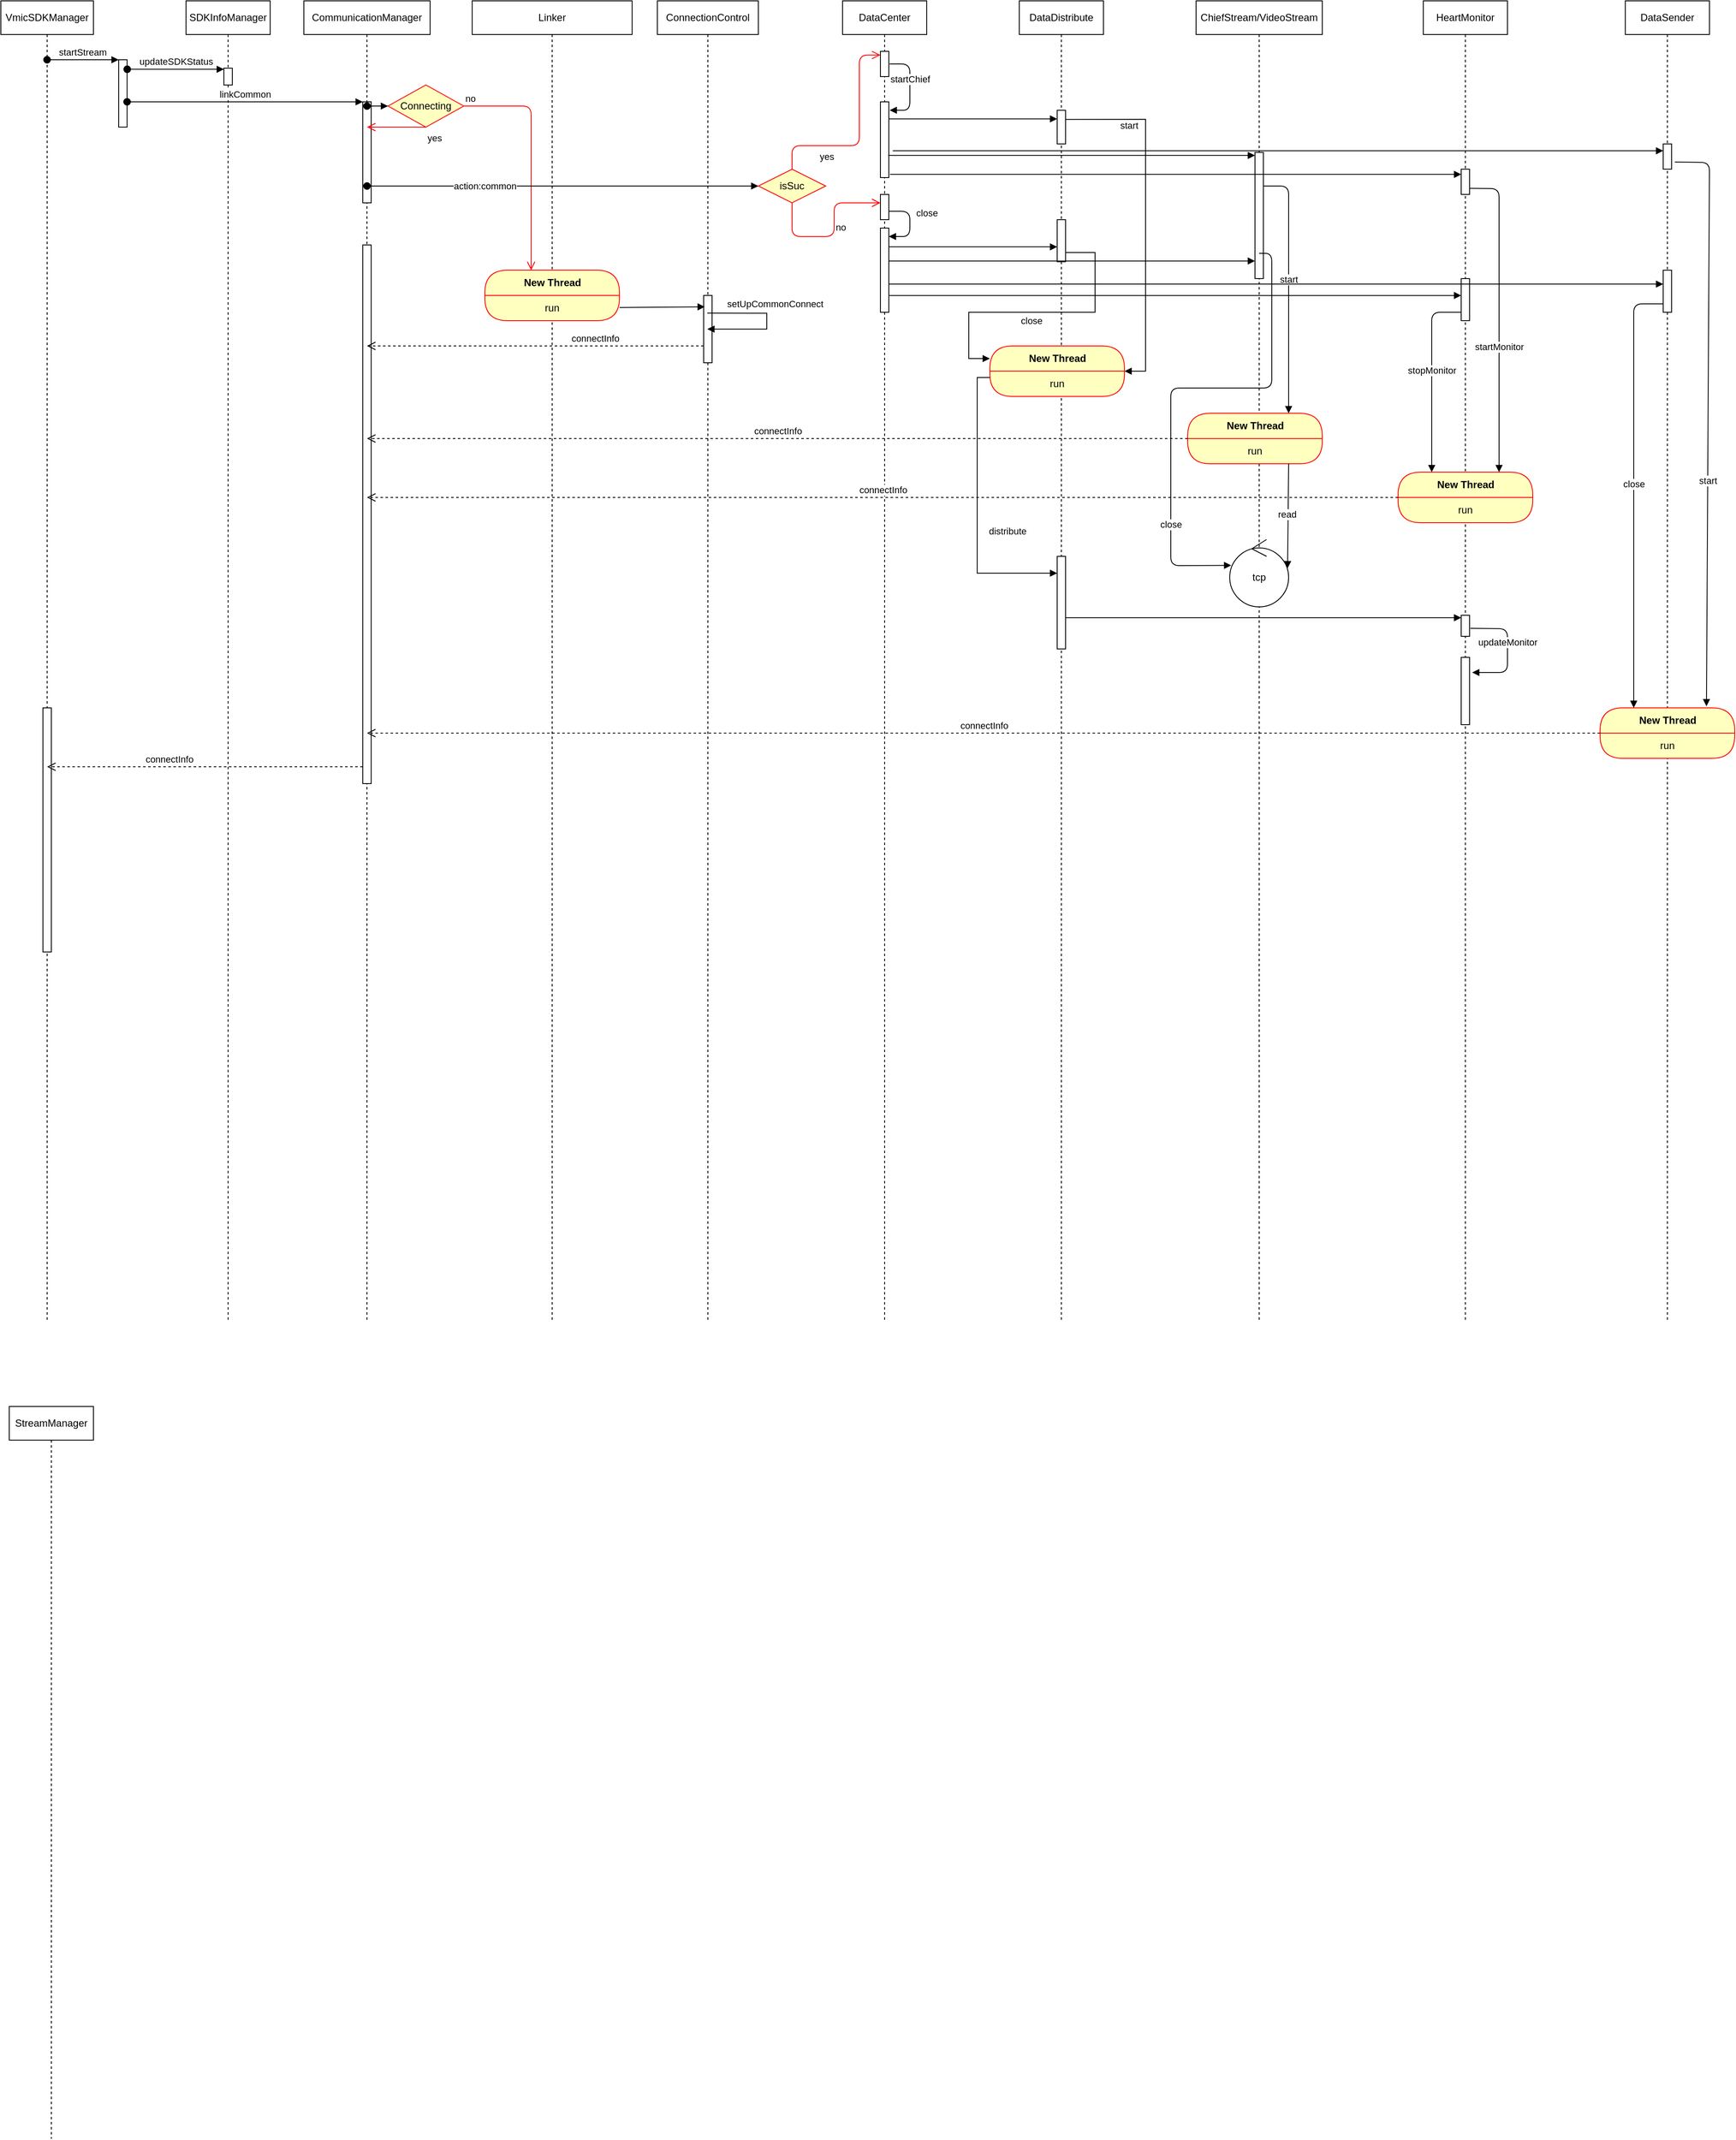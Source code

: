 <mxfile version="14.7.6" type="github" pages="3">
  <diagram id="KKEdhlgXJk6XTTu0E1Rr" name="running">
    <mxGraphModel dx="1829" dy="1141" grid="1" gridSize="10" guides="1" tooltips="1" connect="1" arrows="1" fold="1" page="1" pageScale="1" pageWidth="850" pageHeight="1100" math="0" shadow="0">
      <root>
        <mxCell id="1wFN3hMBv5l6EMzIl2eP-0" />
        <mxCell id="1wFN3hMBv5l6EMzIl2eP-1" parent="1wFN3hMBv5l6EMzIl2eP-0" />
        <mxCell id="e5Vvx01-rB3NvVif_H4Z-0" value="VmicSDKManager" style="shape=umlLifeline;perimeter=lifelinePerimeter;whiteSpace=wrap;html=1;container=1;collapsible=0;recursiveResize=0;outlineConnect=0;" vertex="1" parent="1wFN3hMBv5l6EMzIl2eP-1">
          <mxGeometry x="80" y="40" width="110" height="1570" as="geometry" />
        </mxCell>
        <mxCell id="tPIk8MyEzQqOyPf1pBIV-73" value="" style="html=1;points=[];perimeter=orthogonalPerimeter;" vertex="1" parent="e5Vvx01-rB3NvVif_H4Z-0">
          <mxGeometry x="50" y="840" width="10" height="290" as="geometry" />
        </mxCell>
        <mxCell id="e5Vvx01-rB3NvVif_H4Z-2" value="startStream" style="html=1;verticalAlign=bottom;startArrow=oval;endArrow=block;startSize=8;" edge="1" target="e5Vvx01-rB3NvVif_H4Z-1" parent="1wFN3hMBv5l6EMzIl2eP-1">
          <mxGeometry relative="1" as="geometry">
            <mxPoint x="134.929" y="110" as="sourcePoint" />
            <Array as="points">
              <mxPoint x="150" y="110" />
            </Array>
          </mxGeometry>
        </mxCell>
        <mxCell id="e5Vvx01-rB3NvVif_H4Z-3" value="SDKInfoManager" style="shape=umlLifeline;perimeter=lifelinePerimeter;whiteSpace=wrap;html=1;container=1;collapsible=0;recursiveResize=0;outlineConnect=0;" vertex="1" parent="1wFN3hMBv5l6EMzIl2eP-1">
          <mxGeometry x="300" y="40" width="100" height="1570" as="geometry" />
        </mxCell>
        <mxCell id="e5Vvx01-rB3NvVif_H4Z-9" value="" style="html=1;points=[];perimeter=orthogonalPerimeter;" vertex="1" parent="e5Vvx01-rB3NvVif_H4Z-3">
          <mxGeometry x="45" y="80" width="10" height="20" as="geometry" />
        </mxCell>
        <mxCell id="e5Vvx01-rB3NvVif_H4Z-1" value="" style="html=1;points=[];perimeter=orthogonalPerimeter;" vertex="1" parent="1wFN3hMBv5l6EMzIl2eP-1">
          <mxGeometry x="220" y="110" width="10" height="80" as="geometry" />
        </mxCell>
        <mxCell id="e5Vvx01-rB3NvVif_H4Z-10" value="updateSDKStatus" style="html=1;verticalAlign=bottom;startArrow=oval;endArrow=block;startSize=8;exitX=1.014;exitY=0.141;exitDx=0;exitDy=0;exitPerimeter=0;" edge="1" target="e5Vvx01-rB3NvVif_H4Z-9" parent="1wFN3hMBv5l6EMzIl2eP-1" source="e5Vvx01-rB3NvVif_H4Z-1">
          <mxGeometry relative="1" as="geometry">
            <mxPoint x="235" y="120" as="sourcePoint" />
          </mxGeometry>
        </mxCell>
        <mxCell id="e5Vvx01-rB3NvVif_H4Z-11" value="CommunicationManager" style="shape=umlLifeline;perimeter=lifelinePerimeter;whiteSpace=wrap;html=1;container=1;collapsible=0;recursiveResize=0;outlineConnect=0;" vertex="1" parent="1wFN3hMBv5l6EMzIl2eP-1">
          <mxGeometry x="440" y="40" width="150" height="1570" as="geometry" />
        </mxCell>
        <mxCell id="e5Vvx01-rB3NvVif_H4Z-12" value="" style="html=1;points=[];perimeter=orthogonalPerimeter;" vertex="1" parent="e5Vvx01-rB3NvVif_H4Z-11">
          <mxGeometry x="70" y="120" width="10" height="120" as="geometry" />
        </mxCell>
        <mxCell id="tPIk8MyEzQqOyPf1pBIV-68" value="" style="html=1;points=[];perimeter=orthogonalPerimeter;" vertex="1" parent="e5Vvx01-rB3NvVif_H4Z-11">
          <mxGeometry x="70" y="290" width="10" height="640" as="geometry" />
        </mxCell>
        <mxCell id="e5Vvx01-rB3NvVif_H4Z-13" value="linkCommon" style="html=1;verticalAlign=bottom;startArrow=oval;endArrow=block;startSize=8;" edge="1" target="e5Vvx01-rB3NvVif_H4Z-12" parent="1wFN3hMBv5l6EMzIl2eP-1" source="e5Vvx01-rB3NvVif_H4Z-1">
          <mxGeometry relative="1" as="geometry">
            <mxPoint x="450" y="140" as="sourcePoint" />
          </mxGeometry>
        </mxCell>
        <mxCell id="e5Vvx01-rB3NvVif_H4Z-17" value="Connecting" style="rhombus;whiteSpace=wrap;html=1;fillColor=#ffffc0;strokeColor=#ff0000;" vertex="1" parent="1wFN3hMBv5l6EMzIl2eP-1">
          <mxGeometry x="540" y="140" width="90" height="50" as="geometry" />
        </mxCell>
        <mxCell id="e5Vvx01-rB3NvVif_H4Z-18" value="no" style="edgeStyle=orthogonalEdgeStyle;html=1;align=left;verticalAlign=bottom;endArrow=open;endSize=8;strokeColor=#ff0000;exitX=1;exitY=0.5;exitDx=0;exitDy=0;" edge="1" source="e5Vvx01-rB3NvVif_H4Z-17" parent="1wFN3hMBv5l6EMzIl2eP-1" target="e5Vvx01-rB3NvVif_H4Z-23">
          <mxGeometry x="-1" relative="1" as="geometry">
            <mxPoint x="620" y="130" as="targetPoint" />
            <mxPoint x="625" y="160" as="sourcePoint" />
            <Array as="points">
              <mxPoint x="710" y="165" />
            </Array>
          </mxGeometry>
        </mxCell>
        <mxCell id="e5Vvx01-rB3NvVif_H4Z-19" value="yes" style="edgeStyle=orthogonalEdgeStyle;html=1;align=left;verticalAlign=top;endArrow=open;endSize=8;strokeColor=#ff0000;exitX=0.5;exitY=1;exitDx=0;exitDy=0;" edge="1" source="e5Vvx01-rB3NvVif_H4Z-17" parent="1wFN3hMBv5l6EMzIl2eP-1" target="e5Vvx01-rB3NvVif_H4Z-11">
          <mxGeometry x="-1" relative="1" as="geometry">
            <mxPoint x="630" y="280" as="targetPoint" />
            <Array as="points">
              <mxPoint x="540" y="230" />
              <mxPoint x="540" y="230" />
            </Array>
          </mxGeometry>
        </mxCell>
        <mxCell id="e5Vvx01-rB3NvVif_H4Z-20" value="" style="html=1;verticalAlign=bottom;startArrow=oval;endArrow=block;startSize=8;entryX=0;entryY=0.5;entryDx=0;entryDy=0;" edge="1" parent="1wFN3hMBv5l6EMzIl2eP-1" source="e5Vvx01-rB3NvVif_H4Z-11" target="e5Vvx01-rB3NvVif_H4Z-17">
          <mxGeometry relative="1" as="geometry">
            <mxPoint x="240" y="170" as="sourcePoint" />
            <mxPoint x="520" y="170" as="targetPoint" />
          </mxGeometry>
        </mxCell>
        <mxCell id="e5Vvx01-rB3NvVif_H4Z-21" value="Linker" style="shape=umlLifeline;perimeter=lifelinePerimeter;whiteSpace=wrap;html=1;container=1;collapsible=0;recursiveResize=0;outlineConnect=0;" vertex="1" parent="1wFN3hMBv5l6EMzIl2eP-1">
          <mxGeometry x="640" y="40" width="190" height="1570" as="geometry" />
        </mxCell>
        <mxCell id="e5Vvx01-rB3NvVif_H4Z-23" value="New Thread&lt;span style=&quot;white-space: pre&quot;&gt;&lt;/span&gt;" style="swimlane;html=1;fontStyle=1;align=center;verticalAlign=middle;childLayout=stackLayout;horizontal=1;startSize=30;horizontalStack=0;resizeParent=0;resizeLast=1;container=0;fontColor=#000000;collapsible=0;rounded=1;arcSize=30;strokeColor=#ff0000;fillColor=#ffffc0;swimlaneFillColor=#ffffc0;dropTarget=0;" vertex="1" parent="e5Vvx01-rB3NvVif_H4Z-21">
          <mxGeometry x="15" y="320" width="160" height="60" as="geometry" />
        </mxCell>
        <mxCell id="e5Vvx01-rB3NvVif_H4Z-24" value="run" style="text;html=1;strokeColor=none;fillColor=none;align=center;verticalAlign=middle;spacingLeft=4;spacingRight=4;whiteSpace=wrap;overflow=hidden;rotatable=0;fontColor=#000000;" vertex="1" parent="e5Vvx01-rB3NvVif_H4Z-23">
          <mxGeometry y="30" width="160" height="30" as="geometry" />
        </mxCell>
        <mxCell id="e5Vvx01-rB3NvVif_H4Z-26" value="ConnectionControl" style="shape=umlLifeline;perimeter=lifelinePerimeter;whiteSpace=wrap;html=1;container=1;collapsible=0;recursiveResize=0;outlineConnect=0;" vertex="1" parent="1wFN3hMBv5l6EMzIl2eP-1">
          <mxGeometry x="860" y="40" width="120" height="1570" as="geometry" />
        </mxCell>
        <mxCell id="e5Vvx01-rB3NvVif_H4Z-28" value="" style="html=1;points=[];perimeter=orthogonalPerimeter;" vertex="1" parent="e5Vvx01-rB3NvVif_H4Z-26">
          <mxGeometry x="55" y="350" width="10" height="80" as="geometry" />
        </mxCell>
        <mxCell id="e5Vvx01-rB3NvVif_H4Z-29" value="" style="html=1;verticalAlign=bottom;endArrow=block;entryX=0.135;entryY=0.169;entryDx=0;entryDy=0;entryPerimeter=0;" edge="1" parent="1wFN3hMBv5l6EMzIl2eP-1" source="e5Vvx01-rB3NvVif_H4Z-24" target="e5Vvx01-rB3NvVif_H4Z-28">
          <mxGeometry width="80" relative="1" as="geometry">
            <mxPoint x="580" y="340" as="sourcePoint" />
            <mxPoint x="660" y="340" as="targetPoint" />
          </mxGeometry>
        </mxCell>
        <mxCell id="e5Vvx01-rB3NvVif_H4Z-31" value="setUpCommonConnect" style="edgeStyle=orthogonalEdgeStyle;html=1;align=left;spacingLeft=2;endArrow=block;rounded=0;" edge="1" parent="1wFN3hMBv5l6EMzIl2eP-1">
          <mxGeometry x="-0.748" y="11" relative="1" as="geometry">
            <mxPoint x="919.324" y="411.059" as="sourcePoint" />
            <Array as="points">
              <mxPoint x="990" y="411" />
              <mxPoint x="990" y="430" />
            </Array>
            <mxPoint x="919.324" y="430" as="targetPoint" />
            <mxPoint as="offset" />
          </mxGeometry>
        </mxCell>
        <mxCell id="e5Vvx01-rB3NvVif_H4Z-32" value="isSuc" style="rhombus;whiteSpace=wrap;html=1;fillColor=#ffffc0;strokeColor=#ff0000;" vertex="1" parent="1wFN3hMBv5l6EMzIl2eP-1">
          <mxGeometry x="980" y="240" width="80" height="40" as="geometry" />
        </mxCell>
        <mxCell id="e5Vvx01-rB3NvVif_H4Z-33" value="no" style="edgeStyle=orthogonalEdgeStyle;html=1;align=left;verticalAlign=bottom;endArrow=open;endSize=8;strokeColor=#ff0000;exitX=0.5;exitY=1;exitDx=0;exitDy=0;" edge="1" source="e5Vvx01-rB3NvVif_H4Z-32" parent="1wFN3hMBv5l6EMzIl2eP-1" target="tPIk8MyEzQqOyPf1pBIV-57">
          <mxGeometry relative="1" as="geometry">
            <mxPoint x="720" y="290" as="targetPoint" />
            <Array as="points">
              <mxPoint x="1020" y="320" />
              <mxPoint x="1070" y="320" />
              <mxPoint x="1070" y="280" />
            </Array>
          </mxGeometry>
        </mxCell>
        <mxCell id="e5Vvx01-rB3NvVif_H4Z-34" value="yes" style="edgeStyle=orthogonalEdgeStyle;html=1;align=left;verticalAlign=top;endArrow=open;endSize=8;strokeColor=#ff0000;exitX=0.5;exitY=0;exitDx=0;exitDy=0;entryX=0;entryY=0.147;entryDx=0;entryDy=0;entryPerimeter=0;" edge="1" source="e5Vvx01-rB3NvVif_H4Z-32" parent="1wFN3hMBv5l6EMzIl2eP-1" target="tPIk8MyEzQqOyPf1pBIV-2">
          <mxGeometry x="-0.508" relative="1" as="geometry">
            <mxPoint x="580" y="370" as="targetPoint" />
            <Array as="points">
              <mxPoint x="1020" y="212" />
              <mxPoint x="1100" y="212" />
              <mxPoint x="1100" y="105" />
            </Array>
            <mxPoint as="offset" />
          </mxGeometry>
        </mxCell>
        <mxCell id="tPIk8MyEzQqOyPf1pBIV-0" value="connectInfo" style="html=1;verticalAlign=bottom;endArrow=open;dashed=1;endSize=8;" edge="1" parent="1wFN3hMBv5l6EMzIl2eP-1" source="e5Vvx01-rB3NvVif_H4Z-28" target="e5Vvx01-rB3NvVif_H4Z-11">
          <mxGeometry x="-0.352" relative="1" as="geometry">
            <mxPoint x="870" y="350" as="sourcePoint" />
            <mxPoint x="790" y="350" as="targetPoint" />
            <Array as="points">
              <mxPoint x="610" y="450" />
            </Array>
            <mxPoint as="offset" />
          </mxGeometry>
        </mxCell>
        <mxCell id="tPIk8MyEzQqOyPf1pBIV-1" value="DataCenter" style="shape=umlLifeline;perimeter=lifelinePerimeter;whiteSpace=wrap;html=1;container=1;collapsible=0;recursiveResize=0;outlineConnect=0;" vertex="1" parent="1wFN3hMBv5l6EMzIl2eP-1">
          <mxGeometry x="1080" y="40" width="100" height="1570" as="geometry" />
        </mxCell>
        <mxCell id="tPIk8MyEzQqOyPf1pBIV-2" value="" style="html=1;points=[];perimeter=orthogonalPerimeter;" vertex="1" parent="tPIk8MyEzQqOyPf1pBIV-1">
          <mxGeometry x="45" y="60" width="10" height="30" as="geometry" />
        </mxCell>
        <mxCell id="tPIk8MyEzQqOyPf1pBIV-5" value="" style="html=1;points=[];perimeter=orthogonalPerimeter;" vertex="1" parent="tPIk8MyEzQqOyPf1pBIV-1">
          <mxGeometry x="45" y="270" width="10" height="100" as="geometry" />
        </mxCell>
        <mxCell id="tPIk8MyEzQqOyPf1pBIV-31" value="" style="html=1;points=[];perimeter=orthogonalPerimeter;" vertex="1" parent="tPIk8MyEzQqOyPf1pBIV-1">
          <mxGeometry x="45" y="120" width="10" height="90" as="geometry" />
        </mxCell>
        <mxCell id="tPIk8MyEzQqOyPf1pBIV-3" value="" style="html=1;verticalAlign=bottom;startArrow=oval;endArrow=block;startSize=8;" edge="1" parent="1wFN3hMBv5l6EMzIl2eP-1" source="e5Vvx01-rB3NvVif_H4Z-11">
          <mxGeometry relative="1" as="geometry">
            <mxPoint x="524.929" y="175" as="sourcePoint" />
            <mxPoint x="980" y="260" as="targetPoint" />
            <Array as="points" />
          </mxGeometry>
        </mxCell>
        <mxCell id="tPIk8MyEzQqOyPf1pBIV-6" value="action:common" style="edgeLabel;html=1;align=center;verticalAlign=middle;resizable=0;points=[];" vertex="1" connectable="0" parent="tPIk8MyEzQqOyPf1pBIV-3">
          <mxGeometry x="0.046" relative="1" as="geometry">
            <mxPoint x="-103" as="offset" />
          </mxGeometry>
        </mxCell>
        <mxCell id="tPIk8MyEzQqOyPf1pBIV-16" value="DataDistribute" style="shape=umlLifeline;perimeter=lifelinePerimeter;whiteSpace=wrap;html=1;container=1;collapsible=0;recursiveResize=0;outlineConnect=0;" vertex="1" parent="1wFN3hMBv5l6EMzIl2eP-1">
          <mxGeometry x="1290" y="40" width="100" height="1570" as="geometry" />
        </mxCell>
        <mxCell id="tPIk8MyEzQqOyPf1pBIV-20" value="" style="html=1;points=[];perimeter=orthogonalPerimeter;" vertex="1" parent="tPIk8MyEzQqOyPf1pBIV-16">
          <mxGeometry x="45" y="130" width="10" height="40" as="geometry" />
        </mxCell>
        <mxCell id="tPIk8MyEzQqOyPf1pBIV-24" value="" style="html=1;points=[];perimeter=orthogonalPerimeter;" vertex="1" parent="tPIk8MyEzQqOyPf1pBIV-16">
          <mxGeometry x="45" y="260" width="10" height="50" as="geometry" />
        </mxCell>
        <mxCell id="tPIk8MyEzQqOyPf1pBIV-17" value="New Thread&lt;span style=&quot;white-space: pre&quot;&gt;&lt;/span&gt;" style="swimlane;html=1;fontStyle=1;align=center;verticalAlign=middle;childLayout=stackLayout;horizontal=1;startSize=30;horizontalStack=0;resizeParent=0;resizeLast=1;container=0;fontColor=#000000;collapsible=0;rounded=1;arcSize=30;strokeColor=#ff0000;fillColor=#ffffc0;swimlaneFillColor=#ffffc0;dropTarget=0;" vertex="1" parent="1wFN3hMBv5l6EMzIl2eP-1">
          <mxGeometry x="1255" y="450" width="160" height="60" as="geometry" />
        </mxCell>
        <mxCell id="tPIk8MyEzQqOyPf1pBIV-18" value="run" style="text;html=1;strokeColor=none;fillColor=none;align=center;verticalAlign=middle;spacingLeft=4;spacingRight=4;whiteSpace=wrap;overflow=hidden;rotatable=0;fontColor=#000000;" vertex="1" parent="tPIk8MyEzQqOyPf1pBIV-17">
          <mxGeometry y="30" width="160" height="30" as="geometry" />
        </mxCell>
        <mxCell id="tPIk8MyEzQqOyPf1pBIV-19" value="" style="html=1;verticalAlign=bottom;endArrow=block;exitX=0.993;exitY=0.225;exitDx=0;exitDy=0;exitPerimeter=0;" edge="1" parent="1wFN3hMBv5l6EMzIl2eP-1" source="tPIk8MyEzQqOyPf1pBIV-31" target="tPIk8MyEzQqOyPf1pBIV-20">
          <mxGeometry width="80" relative="1" as="geometry">
            <mxPoint x="1020" y="270" as="sourcePoint" />
            <mxPoint x="1100" y="270" as="targetPoint" />
            <Array as="points" />
          </mxGeometry>
        </mxCell>
        <mxCell id="tPIk8MyEzQqOyPf1pBIV-21" value="start" style="edgeStyle=orthogonalEdgeStyle;html=1;align=left;spacingLeft=2;endArrow=block;rounded=0;exitX=0.943;exitY=0.271;exitDx=0;exitDy=0;exitPerimeter=0;entryX=1;entryY=0.5;entryDx=0;entryDy=0;" edge="1" parent="1wFN3hMBv5l6EMzIl2eP-1" source="tPIk8MyEzQqOyPf1pBIV-20" target="tPIk8MyEzQqOyPf1pBIV-17">
          <mxGeometry x="-0.704" y="-7" relative="1" as="geometry">
            <mxPoint x="1229.999" y="320.97" as="sourcePoint" />
            <Array as="points">
              <mxPoint x="1440" y="181" />
              <mxPoint x="1440" y="480" />
            </Array>
            <mxPoint x="1229.999" y="339.999" as="targetPoint" />
            <mxPoint as="offset" />
          </mxGeometry>
        </mxCell>
        <mxCell id="tPIk8MyEzQqOyPf1pBIV-23" value="distribute" style="edgeStyle=orthogonalEdgeStyle;html=1;align=left;spacingLeft=2;endArrow=block;rounded=0;exitX=0;exitY=0.25;exitDx=0;exitDy=0;" edge="1" parent="1wFN3hMBv5l6EMzIl2eP-1" source="tPIk8MyEzQqOyPf1pBIV-18" target="tPIk8MyEzQqOyPf1pBIV-22">
          <mxGeometry x="0.153" y="10" relative="1" as="geometry">
            <mxPoint x="1349.43" y="188.13" as="sourcePoint" />
            <Array as="points">
              <mxPoint x="1240" y="488" />
              <mxPoint x="1240" y="720" />
            </Array>
            <mxPoint x="1425" y="245" as="targetPoint" />
            <mxPoint as="offset" />
          </mxGeometry>
        </mxCell>
        <mxCell id="tPIk8MyEzQqOyPf1pBIV-25" value="" style="html=1;verticalAlign=bottom;endArrow=block;exitX=0.967;exitY=0.223;exitDx=0;exitDy=0;exitPerimeter=0;" edge="1" parent="1wFN3hMBv5l6EMzIl2eP-1" source="tPIk8MyEzQqOyPf1pBIV-5" target="tPIk8MyEzQqOyPf1pBIV-24">
          <mxGeometry width="80" relative="1" as="geometry">
            <mxPoint x="970" y="440" as="sourcePoint" />
            <mxPoint x="1050" y="440" as="targetPoint" />
            <Array as="points" />
          </mxGeometry>
        </mxCell>
        <mxCell id="tPIk8MyEzQqOyPf1pBIV-29" value="close" style="edgeStyle=orthogonalEdgeStyle;html=1;align=left;spacingLeft=2;endArrow=block;rounded=0;exitX=1;exitY=0.779;exitDx=0;exitDy=0;exitPerimeter=0;entryX=0;entryY=0.25;entryDx=0;entryDy=0;" edge="1" parent="1wFN3hMBv5l6EMzIl2eP-1" source="tPIk8MyEzQqOyPf1pBIV-24" target="tPIk8MyEzQqOyPf1pBIV-17">
          <mxGeometry x="0.178" y="10" relative="1" as="geometry">
            <mxPoint x="1364.43" y="148.13" as="sourcePoint" />
            <Array as="points">
              <mxPoint x="1380" y="339" />
              <mxPoint x="1380" y="410" />
              <mxPoint x="1230" y="410" />
              <mxPoint x="1230" y="465" />
            </Array>
            <mxPoint x="1440" y="205" as="targetPoint" />
            <mxPoint as="offset" />
          </mxGeometry>
        </mxCell>
        <mxCell id="tPIk8MyEzQqOyPf1pBIV-32" value="startChief" style="html=1;verticalAlign=bottom;endArrow=block;exitX=1.086;exitY=0.5;exitDx=0;exitDy=0;exitPerimeter=0;" edge="1" parent="1wFN3hMBv5l6EMzIl2eP-1" source="tPIk8MyEzQqOyPf1pBIV-2">
          <mxGeometry width="80" relative="1" as="geometry">
            <mxPoint x="990" y="380" as="sourcePoint" />
            <mxPoint x="1136" y="170" as="targetPoint" />
            <Array as="points">
              <mxPoint x="1160" y="115" />
              <mxPoint x="1160" y="170" />
            </Array>
          </mxGeometry>
        </mxCell>
        <mxCell id="tPIk8MyEzQqOyPf1pBIV-33" value="ChiefStream/VideoStream" style="shape=umlLifeline;perimeter=lifelinePerimeter;whiteSpace=wrap;html=1;container=1;collapsible=0;recursiveResize=0;outlineConnect=0;" vertex="1" parent="1wFN3hMBv5l6EMzIl2eP-1">
          <mxGeometry x="1500" y="40" width="150" height="1570" as="geometry" />
        </mxCell>
        <mxCell id="tPIk8MyEzQqOyPf1pBIV-36" value="" style="html=1;points=[];perimeter=orthogonalPerimeter;" vertex="1" parent="tPIk8MyEzQqOyPf1pBIV-33">
          <mxGeometry x="70" y="180" width="10" height="150" as="geometry" />
        </mxCell>
        <mxCell id="tPIk8MyEzQqOyPf1pBIV-34" value="New Thread&lt;span style=&quot;white-space: pre&quot;&gt;&lt;/span&gt;" style="swimlane;html=1;fontStyle=1;align=center;verticalAlign=middle;childLayout=stackLayout;horizontal=1;startSize=30;horizontalStack=0;resizeParent=0;resizeLast=1;container=0;fontColor=#000000;collapsible=0;rounded=1;arcSize=30;strokeColor=#ff0000;fillColor=#ffffc0;swimlaneFillColor=#ffffc0;dropTarget=0;" vertex="1" parent="tPIk8MyEzQqOyPf1pBIV-33">
          <mxGeometry x="-10" y="490" width="160" height="60" as="geometry" />
        </mxCell>
        <mxCell id="tPIk8MyEzQqOyPf1pBIV-35" value="run" style="text;html=1;strokeColor=none;fillColor=none;align=center;verticalAlign=middle;spacingLeft=4;spacingRight=4;whiteSpace=wrap;overflow=hidden;rotatable=0;fontColor=#000000;" vertex="1" parent="tPIk8MyEzQqOyPf1pBIV-34">
          <mxGeometry y="30" width="160" height="30" as="geometry" />
        </mxCell>
        <mxCell id="tPIk8MyEzQqOyPf1pBIV-41" value="tcp" style="ellipse;shape=umlControl;whiteSpace=wrap;html=1;" vertex="1" parent="tPIk8MyEzQqOyPf1pBIV-33">
          <mxGeometry x="40" y="640" width="70" height="80" as="geometry" />
        </mxCell>
        <mxCell id="tPIk8MyEzQqOyPf1pBIV-38" value="start" style="html=1;verticalAlign=bottom;endArrow=block;entryX=0.75;entryY=0;entryDx=0;entryDy=0;" edge="1" parent="tPIk8MyEzQqOyPf1pBIV-33" source="tPIk8MyEzQqOyPf1pBIV-36" target="tPIk8MyEzQqOyPf1pBIV-34">
          <mxGeometry width="80" relative="1" as="geometry">
            <mxPoint x="-300" y="400" as="sourcePoint" />
            <mxPoint x="-220" y="400" as="targetPoint" />
            <Array as="points">
              <mxPoint x="110" y="220" />
            </Array>
          </mxGeometry>
        </mxCell>
        <mxCell id="tPIk8MyEzQqOyPf1pBIV-42" value="read" style="html=1;verticalAlign=bottom;endArrow=block;exitX=0.75;exitY=1;exitDx=0;exitDy=0;entryX=0.982;entryY=0.427;entryDx=0;entryDy=0;entryPerimeter=0;" edge="1" parent="tPIk8MyEzQqOyPf1pBIV-33" source="tPIk8MyEzQqOyPf1pBIV-35" target="tPIk8MyEzQqOyPf1pBIV-41">
          <mxGeometry x="0.128" y="-1" width="80" relative="1" as="geometry">
            <mxPoint x="-140" y="590" as="sourcePoint" />
            <mxPoint x="-60" y="590" as="targetPoint" />
            <mxPoint y="-1" as="offset" />
          </mxGeometry>
        </mxCell>
        <mxCell id="tPIk8MyEzQqOyPf1pBIV-40" value="close" style="html=1;verticalAlign=bottom;endArrow=block;entryX=0.026;entryY=0.384;entryDx=0;entryDy=0;entryPerimeter=0;" edge="1" parent="tPIk8MyEzQqOyPf1pBIV-33" source="tPIk8MyEzQqOyPf1pBIV-33" target="tPIk8MyEzQqOyPf1pBIV-41">
          <mxGeometry x="0.611" width="80" relative="1" as="geometry">
            <mxPoint x="-10" y="320" as="sourcePoint" />
            <mxPoint x="70" y="320" as="targetPoint" />
            <Array as="points">
              <mxPoint x="90" y="300" />
              <mxPoint x="90" y="460" />
              <mxPoint x="-30" y="460" />
              <mxPoint x="-30" y="671" />
            </Array>
            <mxPoint as="offset" />
          </mxGeometry>
        </mxCell>
        <mxCell id="tPIk8MyEzQqOyPf1pBIV-37" value="" style="html=1;verticalAlign=bottom;endArrow=block;exitX=0.924;exitY=0.707;exitDx=0;exitDy=0;exitPerimeter=0;" edge="1" parent="1wFN3hMBv5l6EMzIl2eP-1" source="tPIk8MyEzQqOyPf1pBIV-31" target="tPIk8MyEzQqOyPf1pBIV-36">
          <mxGeometry width="80" relative="1" as="geometry">
            <mxPoint x="1220" y="430" as="sourcePoint" />
            <mxPoint x="1300" y="430" as="targetPoint" />
            <Array as="points" />
          </mxGeometry>
        </mxCell>
        <mxCell id="tPIk8MyEzQqOyPf1pBIV-39" value="" style="html=1;verticalAlign=bottom;endArrow=block;exitX=0.993;exitY=0.391;exitDx=0;exitDy=0;exitPerimeter=0;" edge="1" parent="1wFN3hMBv5l6EMzIl2eP-1" source="tPIk8MyEzQqOyPf1pBIV-5" target="tPIk8MyEzQqOyPf1pBIV-36">
          <mxGeometry width="80" relative="1" as="geometry">
            <mxPoint x="1190" y="420" as="sourcePoint" />
            <mxPoint x="1270" y="420" as="targetPoint" />
            <Array as="points" />
          </mxGeometry>
        </mxCell>
        <mxCell id="tPIk8MyEzQqOyPf1pBIV-22" value="" style="html=1;points=[];perimeter=orthogonalPerimeter;" vertex="1" parent="1wFN3hMBv5l6EMzIl2eP-1">
          <mxGeometry x="1335" y="700" width="10" height="110" as="geometry" />
        </mxCell>
        <mxCell id="tPIk8MyEzQqOyPf1pBIV-44" value="HeartMonitor" style="shape=umlLifeline;perimeter=lifelinePerimeter;whiteSpace=wrap;html=1;container=1;collapsible=0;recursiveResize=0;outlineConnect=0;" vertex="1" parent="1wFN3hMBv5l6EMzIl2eP-1">
          <mxGeometry x="1770" y="40" width="100" height="1570" as="geometry" />
        </mxCell>
        <mxCell id="tPIk8MyEzQqOyPf1pBIV-45" value="" style="html=1;points=[];perimeter=orthogonalPerimeter;" vertex="1" parent="tPIk8MyEzQqOyPf1pBIV-44">
          <mxGeometry x="45" y="200" width="10" height="30" as="geometry" />
        </mxCell>
        <mxCell id="tPIk8MyEzQqOyPf1pBIV-50" value="" style="html=1;points=[];perimeter=orthogonalPerimeter;" vertex="1" parent="tPIk8MyEzQqOyPf1pBIV-44">
          <mxGeometry x="45" y="780" width="10" height="80" as="geometry" />
        </mxCell>
        <mxCell id="tPIk8MyEzQqOyPf1pBIV-51" value="" style="html=1;points=[];perimeter=orthogonalPerimeter;" vertex="1" parent="tPIk8MyEzQqOyPf1pBIV-44">
          <mxGeometry x="45" y="730" width="10" height="25" as="geometry" />
        </mxCell>
        <mxCell id="tPIk8MyEzQqOyPf1pBIV-53" value="updateMonitor" style="html=1;verticalAlign=bottom;endArrow=block;exitX=1.097;exitY=0.622;exitDx=0;exitDy=0;exitPerimeter=0;entryX=1.303;entryY=0.225;entryDx=0;entryDy=0;entryPerimeter=0;" edge="1" parent="tPIk8MyEzQqOyPf1pBIV-44" source="tPIk8MyEzQqOyPf1pBIV-51" target="tPIk8MyEzQqOyPf1pBIV-50">
          <mxGeometry width="80" relative="1" as="geometry">
            <mxPoint x="110" y="870" as="sourcePoint" />
            <mxPoint x="190" y="870" as="targetPoint" />
            <Array as="points">
              <mxPoint x="100" y="746" />
              <mxPoint x="100" y="798" />
            </Array>
          </mxGeometry>
        </mxCell>
        <mxCell id="tPIk8MyEzQqOyPf1pBIV-54" value="" style="html=1;points=[];perimeter=orthogonalPerimeter;" vertex="1" parent="tPIk8MyEzQqOyPf1pBIV-44">
          <mxGeometry x="45" y="330" width="10" height="50" as="geometry" />
        </mxCell>
        <mxCell id="tPIk8MyEzQqOyPf1pBIV-46" value="" style="html=1;verticalAlign=bottom;endArrow=block;exitX=1.131;exitY=0.957;exitDx=0;exitDy=0;exitPerimeter=0;" edge="1" parent="1wFN3hMBv5l6EMzIl2eP-1" source="tPIk8MyEzQqOyPf1pBIV-31" target="tPIk8MyEzQqOyPf1pBIV-45">
          <mxGeometry width="80" relative="1" as="geometry">
            <mxPoint x="1150" y="600" as="sourcePoint" />
            <mxPoint x="1230" y="600" as="targetPoint" />
          </mxGeometry>
        </mxCell>
        <mxCell id="tPIk8MyEzQqOyPf1pBIV-47" value="New Thread&lt;span style=&quot;white-space: pre&quot;&gt;&lt;/span&gt;" style="swimlane;html=1;fontStyle=1;align=center;verticalAlign=middle;childLayout=stackLayout;horizontal=1;startSize=30;horizontalStack=0;resizeParent=0;resizeLast=1;container=0;fontColor=#000000;collapsible=0;rounded=1;arcSize=30;strokeColor=#ff0000;fillColor=#ffffc0;swimlaneFillColor=#ffffc0;dropTarget=0;" vertex="1" parent="1wFN3hMBv5l6EMzIl2eP-1">
          <mxGeometry x="1740" y="600" width="160" height="60" as="geometry" />
        </mxCell>
        <mxCell id="tPIk8MyEzQqOyPf1pBIV-48" value="run" style="text;html=1;strokeColor=none;fillColor=none;align=center;verticalAlign=middle;spacingLeft=4;spacingRight=4;whiteSpace=wrap;overflow=hidden;rotatable=0;fontColor=#000000;" vertex="1" parent="tPIk8MyEzQqOyPf1pBIV-47">
          <mxGeometry y="30" width="160" height="30" as="geometry" />
        </mxCell>
        <mxCell id="tPIk8MyEzQqOyPf1pBIV-49" value="startMonitor" style="html=1;verticalAlign=bottom;endArrow=block;entryX=0.75;entryY=0;entryDx=0;entryDy=0;exitX=1.028;exitY=0.76;exitDx=0;exitDy=0;exitPerimeter=0;" edge="1" parent="1wFN3hMBv5l6EMzIl2eP-1" source="tPIk8MyEzQqOyPf1pBIV-45" target="tPIk8MyEzQqOyPf1pBIV-47">
          <mxGeometry x="0.247" width="80" relative="1" as="geometry">
            <mxPoint x="1880" y="200" as="sourcePoint" />
            <mxPoint x="1960" y="200" as="targetPoint" />
            <Array as="points">
              <mxPoint x="1860" y="263" />
            </Array>
            <mxPoint as="offset" />
          </mxGeometry>
        </mxCell>
        <mxCell id="tPIk8MyEzQqOyPf1pBIV-52" value="" style="html=1;verticalAlign=bottom;endArrow=block;exitX=0.959;exitY=0.663;exitDx=0;exitDy=0;exitPerimeter=0;" edge="1" parent="1wFN3hMBv5l6EMzIl2eP-1" source="tPIk8MyEzQqOyPf1pBIV-22" target="tPIk8MyEzQqOyPf1pBIV-51">
          <mxGeometry width="80" relative="1" as="geometry">
            <mxPoint x="1340" y="730" as="sourcePoint" />
            <mxPoint x="1490" y="690" as="targetPoint" />
          </mxGeometry>
        </mxCell>
        <mxCell id="tPIk8MyEzQqOyPf1pBIV-55" value="stopMonitor" style="html=1;verticalAlign=bottom;endArrow=block;" edge="1" parent="1wFN3hMBv5l6EMzIl2eP-1" source="tPIk8MyEzQqOyPf1pBIV-54">
          <mxGeometry width="80" relative="1" as="geometry">
            <mxPoint x="1470" y="380" as="sourcePoint" />
            <mxPoint x="1780" y="600" as="targetPoint" />
            <Array as="points">
              <mxPoint x="1780" y="410" />
            </Array>
          </mxGeometry>
        </mxCell>
        <mxCell id="tPIk8MyEzQqOyPf1pBIV-56" value="" style="html=1;verticalAlign=bottom;endArrow=block;exitX=1.062;exitY=0.801;exitDx=0;exitDy=0;exitPerimeter=0;" edge="1" parent="1wFN3hMBv5l6EMzIl2eP-1" source="tPIk8MyEzQqOyPf1pBIV-5" target="tPIk8MyEzQqOyPf1pBIV-54">
          <mxGeometry width="80" relative="1" as="geometry">
            <mxPoint x="1470" y="340" as="sourcePoint" />
            <mxPoint x="1550" y="340" as="targetPoint" />
          </mxGeometry>
        </mxCell>
        <mxCell id="tPIk8MyEzQqOyPf1pBIV-57" value="" style="html=1;points=[];perimeter=orthogonalPerimeter;" vertex="1" parent="1wFN3hMBv5l6EMzIl2eP-1">
          <mxGeometry x="1125" y="270" width="10" height="30" as="geometry" />
        </mxCell>
        <mxCell id="tPIk8MyEzQqOyPf1pBIV-58" value="close" style="html=1;verticalAlign=bottom;endArrow=block;" edge="1" parent="1wFN3hMBv5l6EMzIl2eP-1" source="tPIk8MyEzQqOyPf1pBIV-57" target="tPIk8MyEzQqOyPf1pBIV-5">
          <mxGeometry x="-0.1" y="20" width="80" relative="1" as="geometry">
            <mxPoint x="1040" y="480" as="sourcePoint" />
            <mxPoint x="1120" y="480" as="targetPoint" />
            <Array as="points">
              <mxPoint x="1160" y="290" />
              <mxPoint x="1160" y="320" />
            </Array>
            <mxPoint as="offset" />
          </mxGeometry>
        </mxCell>
        <mxCell id="tPIk8MyEzQqOyPf1pBIV-59" value="DataSender" style="shape=umlLifeline;perimeter=lifelinePerimeter;whiteSpace=wrap;html=1;container=1;collapsible=0;recursiveResize=0;outlineConnect=0;" vertex="1" parent="1wFN3hMBv5l6EMzIl2eP-1">
          <mxGeometry x="2010" y="40" width="100" height="1570" as="geometry" />
        </mxCell>
        <mxCell id="tPIk8MyEzQqOyPf1pBIV-60" value="" style="html=1;points=[];perimeter=orthogonalPerimeter;" vertex="1" parent="1wFN3hMBv5l6EMzIl2eP-1">
          <mxGeometry x="2055" y="210" width="10" height="30" as="geometry" />
        </mxCell>
        <mxCell id="tPIk8MyEzQqOyPf1pBIV-61" value="" style="html=1;verticalAlign=bottom;endArrow=block;exitX=1.467;exitY=0.646;exitDx=0;exitDy=0;exitPerimeter=0;" edge="1" parent="1wFN3hMBv5l6EMzIl2eP-1" source="tPIk8MyEzQqOyPf1pBIV-31" target="tPIk8MyEzQqOyPf1pBIV-60">
          <mxGeometry width="80" relative="1" as="geometry">
            <mxPoint x="1290" y="320" as="sourcePoint" />
            <mxPoint x="1920" y="218" as="targetPoint" />
          </mxGeometry>
        </mxCell>
        <mxCell id="tPIk8MyEzQqOyPf1pBIV-62" value="New Thread&lt;span style=&quot;white-space: pre&quot;&gt;&lt;/span&gt;" style="swimlane;html=1;fontStyle=1;align=center;verticalAlign=middle;childLayout=stackLayout;horizontal=1;startSize=30;horizontalStack=0;resizeParent=0;resizeLast=1;container=0;fontColor=#000000;collapsible=0;rounded=1;arcSize=30;strokeColor=#ff0000;fillColor=#ffffc0;swimlaneFillColor=#ffffc0;dropTarget=0;" vertex="1" parent="1wFN3hMBv5l6EMzIl2eP-1">
          <mxGeometry x="1980" y="880" width="160" height="60" as="geometry" />
        </mxCell>
        <mxCell id="tPIk8MyEzQqOyPf1pBIV-63" value="run" style="text;html=1;strokeColor=none;fillColor=none;align=center;verticalAlign=middle;spacingLeft=4;spacingRight=4;whiteSpace=wrap;overflow=hidden;rotatable=0;fontColor=#000000;" vertex="1" parent="tPIk8MyEzQqOyPf1pBIV-62">
          <mxGeometry y="30" width="160" height="30" as="geometry" />
        </mxCell>
        <mxCell id="tPIk8MyEzQqOyPf1pBIV-64" value="" style="html=1;points=[];perimeter=orthogonalPerimeter;" vertex="1" parent="1wFN3hMBv5l6EMzIl2eP-1">
          <mxGeometry x="2055" y="360" width="10" height="50" as="geometry" />
        </mxCell>
        <mxCell id="tPIk8MyEzQqOyPf1pBIV-65" value="" style="html=1;verticalAlign=bottom;endArrow=block;exitX=1.05;exitY=0.665;exitDx=0;exitDy=0;exitPerimeter=0;" edge="1" parent="1wFN3hMBv5l6EMzIl2eP-1" source="tPIk8MyEzQqOyPf1pBIV-5" target="tPIk8MyEzQqOyPf1pBIV-64">
          <mxGeometry width="80" relative="1" as="geometry">
            <mxPoint x="1590" y="500" as="sourcePoint" />
            <mxPoint x="1670" y="500" as="targetPoint" />
          </mxGeometry>
        </mxCell>
        <mxCell id="tPIk8MyEzQqOyPf1pBIV-66" value="start" style="html=1;verticalAlign=bottom;endArrow=block;entryX=0.79;entryY=-0.031;entryDx=0;entryDy=0;exitX=1.383;exitY=0.717;exitDx=0;exitDy=0;exitPerimeter=0;entryPerimeter=0;" edge="1" parent="1wFN3hMBv5l6EMzIl2eP-1" source="tPIk8MyEzQqOyPf1pBIV-60" target="tPIk8MyEzQqOyPf1pBIV-62">
          <mxGeometry x="0.247" width="80" relative="1" as="geometry">
            <mxPoint x="1835.28" y="272.8" as="sourcePoint" />
            <mxPoint x="1870" y="610" as="targetPoint" />
            <Array as="points">
              <mxPoint x="2110" y="232" />
            </Array>
            <mxPoint as="offset" />
          </mxGeometry>
        </mxCell>
        <mxCell id="tPIk8MyEzQqOyPf1pBIV-67" value="close" style="html=1;verticalAlign=bottom;endArrow=block;entryX=0.25;entryY=0;entryDx=0;entryDy=0;" edge="1" parent="1wFN3hMBv5l6EMzIl2eP-1" source="tPIk8MyEzQqOyPf1pBIV-64" target="tPIk8MyEzQqOyPf1pBIV-62">
          <mxGeometry width="80" relative="1" as="geometry">
            <mxPoint x="1825" y="420" as="sourcePoint" />
            <mxPoint x="1790" y="610" as="targetPoint" />
            <Array as="points">
              <mxPoint x="2020" y="400" />
            </Array>
          </mxGeometry>
        </mxCell>
        <mxCell id="tPIk8MyEzQqOyPf1pBIV-69" value="connectInfo" style="html=1;verticalAlign=bottom;endArrow=open;dashed=1;endSize=8;exitX=0;exitY=0;exitDx=0;exitDy=0;" edge="1" parent="1wFN3hMBv5l6EMzIl2eP-1" source="tPIk8MyEzQqOyPf1pBIV-35" target="e5Vvx01-rB3NvVif_H4Z-11">
          <mxGeometry relative="1" as="geometry">
            <mxPoint x="1260" y="480" as="sourcePoint" />
            <mxPoint x="1180" y="480" as="targetPoint" />
          </mxGeometry>
        </mxCell>
        <mxCell id="tPIk8MyEzQqOyPf1pBIV-70" value="connectInfo" style="html=1;verticalAlign=bottom;endArrow=open;dashed=1;endSize=8;exitX=0;exitY=0;exitDx=0;exitDy=0;" edge="1" parent="1wFN3hMBv5l6EMzIl2eP-1" source="tPIk8MyEzQqOyPf1pBIV-48" target="e5Vvx01-rB3NvVif_H4Z-11">
          <mxGeometry relative="1" as="geometry">
            <mxPoint x="1500" y="570" as="sourcePoint" />
            <mxPoint x="524.324" y="570" as="targetPoint" />
          </mxGeometry>
        </mxCell>
        <mxCell id="tPIk8MyEzQqOyPf1pBIV-71" value="connectInfo" style="html=1;verticalAlign=bottom;endArrow=open;dashed=1;endSize=8;exitX=0;exitY=0;exitDx=0;exitDy=0;" edge="1" parent="1wFN3hMBv5l6EMzIl2eP-1" source="tPIk8MyEzQqOyPf1pBIV-63" target="e5Vvx01-rB3NvVif_H4Z-11">
          <mxGeometry relative="1" as="geometry">
            <mxPoint x="1450" y="550" as="sourcePoint" />
            <mxPoint x="1370" y="550" as="targetPoint" />
          </mxGeometry>
        </mxCell>
        <mxCell id="tPIk8MyEzQqOyPf1pBIV-74" value="connectInfo" style="html=1;verticalAlign=bottom;endArrow=open;dashed=1;endSize=8;" edge="1" parent="1wFN3hMBv5l6EMzIl2eP-1" source="tPIk8MyEzQqOyPf1pBIV-68" target="e5Vvx01-rB3NvVif_H4Z-0">
          <mxGeometry x="0.226" relative="1" as="geometry">
            <mxPoint x="480" y="950" as="sourcePoint" />
            <mxPoint x="400" y="950" as="targetPoint" />
            <Array as="points">
              <mxPoint x="330" y="950" />
            </Array>
            <mxPoint as="offset" />
          </mxGeometry>
        </mxCell>
        <mxCell id="tPIk8MyEzQqOyPf1pBIV-75" value="StreamManager" style="shape=umlLifeline;perimeter=lifelinePerimeter;whiteSpace=wrap;html=1;container=1;collapsible=0;recursiveResize=0;outlineConnect=0;" vertex="1" parent="1wFN3hMBv5l6EMzIl2eP-1">
          <mxGeometry x="90" y="1710" width="100" height="870" as="geometry" />
        </mxCell>
      </root>
    </mxGraphModel>
  </diagram>
  <diagram id="6I0OCvxSQrVGMHxT2VVA" name="summarized">
    <mxGraphModel dx="2205" dy="799" grid="0" gridSize="10" guides="1" tooltips="1" connect="1" arrows="1" fold="1" page="1" pageScale="1" pageWidth="850" pageHeight="1100" math="0" shadow="0">
      <root>
        <mxCell id="0" />
        <mxCell id="1" parent="0" />
        <mxCell id="gDalrLAwLHxZf8z9cI8n-122" value="" style="rounded=0;whiteSpace=wrap;html=1;shadow=0;fontSize=21;fillColor=#bac8d3;strokeColor=#23445d;" parent="1" vertex="1">
          <mxGeometry x="-778" y="35" width="1716" height="1553" as="geometry" />
        </mxCell>
        <mxCell id="dKdSaXE48SgPbhcamS2K-31" value="" style="whiteSpace=wrap;html=1;strokeColor=#d6b656;strokeWidth=1;fillColor=#fff2cc;fontSize=14;" parent="1" vertex="1">
          <mxGeometry x="-665" y="815" width="1336" height="761" as="geometry" />
        </mxCell>
        <mxCell id="gDalrLAwLHxZf8z9cI8n-120" style="edgeStyle=orthogonalEdgeStyle;rounded=0;orthogonalLoop=1;jettySize=auto;html=1;exitX=0.5;exitY=1;exitDx=0;exitDy=0;entryX=0.25;entryY=0;entryDx=0;entryDy=0;fontSize=16;fontColor=#000000;startArrow=classic;startFill=0;strokeColor=#000000;strokeWidth=4;" parent="1" source="gDalrLAwLHxZf8z9cI8n-64" target="gDalrLAwLHxZf8z9cI8n-106" edge="1">
          <mxGeometry relative="1" as="geometry" />
        </mxCell>
        <mxCell id="gDalrLAwLHxZf8z9cI8n-64" value="" style="rounded=0;whiteSpace=wrap;html=1;fillColor=#60a917;strokeColor=#2D7600;fontColor=#ffffff;" parent="1" vertex="1">
          <mxGeometry x="-631.25" y="839.75" width="612.5" height="385.25" as="geometry" />
        </mxCell>
        <mxCell id="gDalrLAwLHxZf8z9cI8n-81" value="" style="rounded=1;whiteSpace=wrap;html=1;shadow=0;fillColor=#a0522d;strokeColor=#6D1F00;fontColor=#ffffff;" parent="1" vertex="1">
          <mxGeometry x="-613" y="1027" width="573" height="178" as="geometry" />
        </mxCell>
        <mxCell id="dKdSaXE48SgPbhcamS2K-32" value="" style="whiteSpace=wrap;html=1;strokeColor=#82b366;strokeWidth=1;fillColor=#d5e8d4;fontSize=14;" parent="1" vertex="1">
          <mxGeometry x="-658" y="290" width="1331" height="510" as="geometry" />
        </mxCell>
        <mxCell id="gDalrLAwLHxZf8z9cI8n-58" style="edgeStyle=orthogonalEdgeStyle;rounded=1;orthogonalLoop=1;jettySize=auto;html=1;exitX=0.5;exitY=0;exitDx=0;exitDy=0;exitPerimeter=0;entryX=0.5;entryY=1;entryDx=0;entryDy=0;startArrow=open;startFill=0;fontSize=14;strokeColor=#808080;strokeWidth=4;endFill=0;endArrow=open;endSize=10;startSize=10;" parent="1" source="dKdSaXE48SgPbhcamS2K-55" target="gDalrLAwLHxZf8z9cI8n-9" edge="1">
          <mxGeometry relative="1" as="geometry" />
        </mxCell>
        <mxCell id="dKdSaXE48SgPbhcamS2K-55" value="Communication" style="html=1;whiteSpace=wrap;fillColor=#99ffff;shape=mxgraph.archimate3.application;appType=collab;archiType=square;fontSize=14;strokeColor=#000000;" parent="1" vertex="1">
          <mxGeometry x="-60.5" y="728" width="356" height="44" as="geometry" />
        </mxCell>
        <mxCell id="dKdSaXE48SgPbhcamS2K-59" value="protocol-SDK" style="text;html=1;strokeColor=none;fillColor=none;align=center;verticalAlign=middle;whiteSpace=wrap;fontSize=21;fontStyle=1" parent="1" vertex="1">
          <mxGeometry x="680" y="1143" width="240" height="69" as="geometry" />
        </mxCell>
        <mxCell id="dKdSaXE48SgPbhcamS2K-60" value="protocol-server" style="text;html=1;strokeColor=none;fillColor=none;align=center;verticalAlign=middle;whiteSpace=wrap;fontSize=21;fontStyle=1;" parent="1" vertex="1">
          <mxGeometry x="667" y="536" width="240" height="51" as="geometry" />
        </mxCell>
        <mxCell id="dKdSaXE48SgPbhcamS2K-63" value="Protocol" style="text;strokeColor=none;fillColor=none;html=1;fontSize=42;fontStyle=1;verticalAlign=middle;align=center;" parent="1" vertex="1">
          <mxGeometry x="-655.63" y="67" width="1590" height="98" as="geometry" />
        </mxCell>
        <mxCell id="gDalrLAwLHxZf8z9cI8n-2" value="" style="whiteSpace=wrap;html=1;strokeColor=#6c8ebf;strokeWidth=1;fillColor=#dae8fc;fontSize=14;" parent="1" vertex="1">
          <mxGeometry x="-656" y="189" width="1329" height="93" as="geometry" />
        </mxCell>
        <mxCell id="gDalrLAwLHxZf8z9cI8n-3" value="RemoteOperation" style="html=1;whiteSpace=wrap;fillColor=#f8cecc;shape=mxgraph.archimate3.application;appType=func;archiType=rounded;fontSize=12;rounded=1;strokeColor=#b85450;" parent="1" vertex="1">
          <mxGeometry x="-107" y="218" width="449" height="44" as="geometry" />
        </mxCell>
        <mxCell id="gDalrLAwLHxZf8z9cI8n-4" value="protocol-app" style="text;html=1;strokeColor=none;fillColor=none;align=center;verticalAlign=middle;whiteSpace=wrap;fontSize=21;fontStyle=1;" parent="1" vertex="1">
          <mxGeometry x="656" y="227" width="240" height="51" as="geometry" />
        </mxCell>
        <mxCell id="gDalrLAwLHxZf8z9cI8n-9" value="VmicAgent" style="shape=ext;double=1;rounded=1;whiteSpace=wrap;html=1;fillColor=#f8cecc;strokeColor=#b85450;" parent="1" vertex="1">
          <mxGeometry x="-52" y="391" width="339" height="290" as="geometry" />
        </mxCell>
        <mxCell id="gDalrLAwLHxZf8z9cI8n-12" style="edgeStyle=orthogonalEdgeStyle;rounded=0;orthogonalLoop=1;jettySize=auto;html=1;exitX=0.5;exitY=0;exitDx=0;exitDy=0;exitPerimeter=0;entryX=0.5;entryY=1;entryDx=0;entryDy=0;entryPerimeter=0;" parent="1" source="gDalrLAwLHxZf8z9cI8n-11" target="gDalrLAwLHxZf8z9cI8n-3" edge="1">
          <mxGeometry relative="1" as="geometry" />
        </mxCell>
        <mxCell id="gDalrLAwLHxZf8z9cI8n-13" style="edgeStyle=orthogonalEdgeStyle;rounded=1;orthogonalLoop=1;jettySize=auto;html=1;entryX=0.5;entryY=0;entryDx=0;entryDy=0;fontSize=14;strokeColor=#808080;strokeWidth=4;endFill=0;endArrow=open;endSize=10;startFill=0;startArrow=open;startSize=10;" parent="1" source="gDalrLAwLHxZf8z9cI8n-11" target="gDalrLAwLHxZf8z9cI8n-9" edge="1">
          <mxGeometry relative="1" as="geometry" />
        </mxCell>
        <mxCell id="gDalrLAwLHxZf8z9cI8n-11" value="VmicOperationService" style="html=1;whiteSpace=wrap;fillColor=#99ffff;shape=mxgraph.archimate3.application;appType=event;archiType=rounded;fontSize=14;" parent="1" vertex="1">
          <mxGeometry x="-68" y="297" width="371" height="41" as="geometry" />
        </mxCell>
        <mxCell id="gDalrLAwLHxZf8z9cI8n-46" style="edgeStyle=orthogonalEdgeStyle;rounded=1;orthogonalLoop=1;jettySize=auto;html=1;entryX=0.005;entryY=0.101;entryDx=0;entryDy=0;entryPerimeter=0;fontSize=14;strokeColor=#808080;endFill=0;endArrow=open;endSize=10;startSize=10;startArrow=open;startFill=0;strokeWidth=4;" parent="1" source="gDalrLAwLHxZf8z9cI8n-15" target="gDalrLAwLHxZf8z9cI8n-9" edge="1">
          <mxGeometry relative="1" as="geometry" />
        </mxCell>
        <mxCell id="E8-C7WluDahBW7FMulQ7-10" style="edgeStyle=orthogonalEdgeStyle;rounded=0;orthogonalLoop=1;jettySize=auto;html=1;exitX=0;exitY=0.7;exitDx=0;exitDy=0;entryX=0.781;entryY=1.036;entryDx=0;entryDy=0;entryPerimeter=0;startArrow=blockThin;startFill=1;" edge="1" parent="1" source="gDalrLAwLHxZf8z9cI8n-15" target="E8-C7WluDahBW7FMulQ7-3">
          <mxGeometry relative="1" as="geometry" />
        </mxCell>
        <mxCell id="gDalrLAwLHxZf8z9cI8n-15" value="VideoEngine" style="shape=component;align=center;fillColor=#99ffff;gradientColor=none;fontSize=14;" parent="1" vertex="1">
          <mxGeometry x="-381" y="377" width="185" height="42" as="geometry" />
        </mxCell>
        <mxCell id="gDalrLAwLHxZf8z9cI8n-47" style="edgeStyle=orthogonalEdgeStyle;rounded=1;orthogonalLoop=1;jettySize=auto;html=1;entryX=0.002;entryY=0.215;entryDx=0;entryDy=0;entryPerimeter=0;fontSize=14;strokeColor=#808080;endFill=0;endArrow=open;endSize=10;startSize=10;startArrow=open;startFill=0;strokeWidth=4;" parent="1" source="gDalrLAwLHxZf8z9cI8n-19" target="gDalrLAwLHxZf8z9cI8n-9" edge="1">
          <mxGeometry relative="1" as="geometry" />
        </mxCell>
        <mxCell id="gDalrLAwLHxZf8z9cI8n-19" value="MsgFragment" style="shape=component;align=center;fillColor=#99ffff;gradientColor=none;fontSize=14;" parent="1" vertex="1">
          <mxGeometry x="-381" y="427" width="185" height="42" as="geometry" />
        </mxCell>
        <mxCell id="gDalrLAwLHxZf8z9cI8n-48" style="edgeStyle=orthogonalEdgeStyle;rounded=1;orthogonalLoop=1;jettySize=auto;html=1;entryX=-0.003;entryY=0.377;entryDx=0;entryDy=0;entryPerimeter=0;fontSize=14;strokeColor=#808080;endFill=0;endArrow=open;endSize=10;startSize=10;startArrow=open;startFill=0;strokeWidth=4;" parent="1" source="gDalrLAwLHxZf8z9cI8n-20" target="gDalrLAwLHxZf8z9cI8n-9" edge="1">
          <mxGeometry relative="1" as="geometry" />
        </mxCell>
        <mxCell id="E8-C7WluDahBW7FMulQ7-9" style="edgeStyle=orthogonalEdgeStyle;rounded=0;orthogonalLoop=1;jettySize=auto;html=1;exitX=0;exitY=0.3;exitDx=0;exitDy=0;entryX=0.316;entryY=0.988;entryDx=0;entryDy=0;entryPerimeter=0;startArrow=blockThin;startFill=1;" edge="1" parent="1" source="gDalrLAwLHxZf8z9cI8n-20" target="E8-C7WluDahBW7FMulQ7-3">
          <mxGeometry relative="1" as="geometry" />
        </mxCell>
        <mxCell id="gDalrLAwLHxZf8z9cI8n-20" value="CameraEngine" style="shape=component;align=center;fillColor=#99ffff;gradientColor=none;fontSize=14;" parent="1" vertex="1">
          <mxGeometry x="-381" y="479" width="185" height="42" as="geometry" />
        </mxCell>
        <mxCell id="gDalrLAwLHxZf8z9cI8n-49" style="edgeStyle=orthogonalEdgeStyle;rounded=1;orthogonalLoop=1;jettySize=auto;html=1;entryX=-0.005;entryY=0.56;entryDx=0;entryDy=0;entryPerimeter=0;fontSize=14;strokeColor=#808080;endFill=0;endArrow=open;endSize=10;startSize=10;startArrow=open;startFill=0;strokeWidth=4;" parent="1" source="gDalrLAwLHxZf8z9cI8n-21" target="gDalrLAwLHxZf8z9cI8n-9" edge="1">
          <mxGeometry relative="1" as="geometry" />
        </mxCell>
        <mxCell id="gDalrLAwLHxZf8z9cI8n-21" value="VmicCommon" style="shape=component;align=center;fillColor=#99ffff;gradientColor=none;fontSize=14;" parent="1" vertex="1">
          <mxGeometry x="-381" y="532" width="185" height="42" as="geometry" />
        </mxCell>
        <mxCell id="gDalrLAwLHxZf8z9cI8n-50" style="edgeStyle=orthogonalEdgeStyle;rounded=1;orthogonalLoop=1;jettySize=auto;html=1;exitX=1;exitY=0.5;exitDx=0;exitDy=0;entryX=-0.003;entryY=0.686;entryDx=0;entryDy=0;entryPerimeter=0;fontSize=14;strokeColor=#808080;endFill=0;endArrow=open;endSize=10;startSize=10;startArrow=open;startFill=0;strokeWidth=4;" parent="1" source="gDalrLAwLHxZf8z9cI8n-22" target="gDalrLAwLHxZf8z9cI8n-9" edge="1">
          <mxGeometry relative="1" as="geometry" />
        </mxCell>
        <mxCell id="gDalrLAwLHxZf8z9cI8n-22" value="VmicService" style="shape=component;align=center;fillColor=#99ffff;gradientColor=none;fontSize=14;" parent="1" vertex="1">
          <mxGeometry x="-382" y="585" width="185" height="42" as="geometry" />
        </mxCell>
        <mxCell id="gDalrLAwLHxZf8z9cI8n-52" style="edgeStyle=orthogonalEdgeStyle;rounded=1;orthogonalLoop=1;jettySize=auto;html=1;entryX=1.01;entryY=0.121;entryDx=0;entryDy=0;entryPerimeter=0;fontSize=14;strokeColor=#808080;endFill=0;endArrow=open;endSize=10;startSize=10;startArrow=open;startFill=0;strokeWidth=4;" parent="1" source="gDalrLAwLHxZf8z9cI8n-23" target="gDalrLAwLHxZf8z9cI8n-9" edge="1">
          <mxGeometry relative="1" as="geometry" />
        </mxCell>
        <mxCell id="gDalrLAwLHxZf8z9cI8n-23" value="AudioEngine" style="shape=component;align=center;fillColor=#99ffff;gradientColor=none;fontSize=14;" parent="1" vertex="1">
          <mxGeometry x="357" y="387" width="185" height="42" as="geometry" />
        </mxCell>
        <mxCell id="gDalrLAwLHxZf8z9cI8n-53" style="edgeStyle=orthogonalEdgeStyle;rounded=1;orthogonalLoop=1;jettySize=auto;html=1;entryX=1.002;entryY=0.239;entryDx=0;entryDy=0;entryPerimeter=0;fontSize=14;strokeColor=#808080;endFill=0;endArrow=open;endSize=10;startSize=10;startArrow=open;startFill=0;strokeWidth=4;" parent="1" source="gDalrLAwLHxZf8z9cI8n-24" target="gDalrLAwLHxZf8z9cI8n-9" edge="1">
          <mxGeometry relative="1" as="geometry" />
        </mxCell>
        <mxCell id="gDalrLAwLHxZf8z9cI8n-24" value="TouchEngine" style="shape=component;align=center;fillColor=#99ffff;gradientColor=none;fontSize=14;" parent="1" vertex="1">
          <mxGeometry x="357" y="440" width="185" height="42" as="geometry" />
        </mxCell>
        <mxCell id="gDalrLAwLHxZf8z9cI8n-54" style="edgeStyle=orthogonalEdgeStyle;rounded=1;orthogonalLoop=1;jettySize=auto;html=1;entryX=1.002;entryY=0.426;entryDx=0;entryDy=0;entryPerimeter=0;fontSize=14;strokeColor=#808080;endFill=0;endArrow=open;endSize=10;startSize=10;startArrow=open;startFill=0;strokeWidth=4;" parent="1" source="gDalrLAwLHxZf8z9cI8n-25" target="gDalrLAwLHxZf8z9cI8n-9" edge="1">
          <mxGeometry relative="1" as="geometry" />
        </mxCell>
        <mxCell id="gDalrLAwLHxZf8z9cI8n-25" value="GPSEngine" style="shape=component;align=center;fillColor=#99ffff;gradientColor=none;fontSize=14;" parent="1" vertex="1">
          <mxGeometry x="357" y="494" width="185" height="42" as="geometry" />
        </mxCell>
        <mxCell id="gDalrLAwLHxZf8z9cI8n-55" style="edgeStyle=orthogonalEdgeStyle;rounded=1;orthogonalLoop=1;jettySize=auto;html=1;entryX=1;entryY=0.617;entryDx=0;entryDy=0;entryPerimeter=0;fontSize=14;strokeColor=#808080;endFill=0;endArrow=open;endSize=10;startSize=10;startArrow=open;startFill=0;strokeWidth=4;" parent="1" source="gDalrLAwLHxZf8z9cI8n-26" target="gDalrLAwLHxZf8z9cI8n-9" edge="1">
          <mxGeometry relative="1" as="geometry" />
        </mxCell>
        <mxCell id="gDalrLAwLHxZf8z9cI8n-26" value="SensorEngine" style="shape=component;align=center;fillColor=#99ffff;gradientColor=none;fontSize=14;" parent="1" vertex="1">
          <mxGeometry x="357" y="549" width="185" height="42" as="geometry" />
        </mxCell>
        <mxCell id="gDalrLAwLHxZf8z9cI8n-56" style="edgeStyle=orthogonalEdgeStyle;rounded=1;orthogonalLoop=1;jettySize=auto;html=1;entryX=1;entryY=0.75;entryDx=0;entryDy=0;fontSize=14;strokeColor=#808080;endFill=0;endArrow=open;endSize=10;startSize=10;startArrow=open;startFill=0;strokeWidth=4;" parent="1" source="gDalrLAwLHxZf8z9cI8n-27" target="gDalrLAwLHxZf8z9cI8n-9" edge="1">
          <mxGeometry relative="1" as="geometry" />
        </mxCell>
        <mxCell id="gDalrLAwLHxZf8z9cI8n-27" value="FileEngine" style="shape=component;align=center;fillColor=#99ffff;gradientColor=none;fontSize=14;" parent="1" vertex="1">
          <mxGeometry x="357" y="602" width="185" height="42" as="geometry" />
        </mxCell>
        <mxCell id="gDalrLAwLHxZf8z9cI8n-51" style="edgeStyle=orthogonalEdgeStyle;rounded=1;orthogonalLoop=1;jettySize=auto;html=1;exitX=1;exitY=0.5;exitDx=0;exitDy=0;entryX=0.002;entryY=0.842;entryDx=0;entryDy=0;entryPerimeter=0;fontSize=14;strokeColor=#808080;endFill=0;endArrow=open;endSize=10;startSize=10;startArrow=open;startFill=0;strokeWidth=4;" parent="1" source="gDalrLAwLHxZf8z9cI8n-28" target="gDalrLAwLHxZf8z9cI8n-9" edge="1">
          <mxGeometry relative="1" as="geometry" />
        </mxCell>
        <mxCell id="gDalrLAwLHxZf8z9cI8n-28" value="Statistic" style="shape=component;align=center;fillColor=#99ffff;gradientColor=none;fontSize=14;" parent="1" vertex="1">
          <mxGeometry x="-382" y="640" width="185" height="42" as="geometry" />
        </mxCell>
        <mxCell id="gDalrLAwLHxZf8z9cI8n-57" style="edgeStyle=orthogonalEdgeStyle;rounded=1;orthogonalLoop=1;jettySize=auto;html=1;entryX=0.998;entryY=0.854;entryDx=0;entryDy=0;entryPerimeter=0;fontSize=14;strokeColor=#808080;endFill=0;endArrow=open;endSize=10;startSize=10;startArrow=open;startFill=0;strokeWidth=4;" parent="1" source="gDalrLAwLHxZf8z9cI8n-37" target="gDalrLAwLHxZf8z9cI8n-9" edge="1">
          <mxGeometry relative="1" as="geometry" />
        </mxCell>
        <mxCell id="gDalrLAwLHxZf8z9cI8n-37" value="NFCEngine" style="shape=component;align=center;fillColor=#99ffff;gradientColor=none;fontSize=14;" parent="1" vertex="1">
          <mxGeometry x="357" y="651" width="185" height="42" as="geometry" />
        </mxCell>
        <mxCell id="gDalrLAwLHxZf8z9cI8n-61" value="VmicServer" style="html=1;whiteSpace=wrap;fillColor=#f8cecc;shape=mxgraph.archimate3.application;appType=func;archiType=rounded;fontSize=14;strokeColor=#b85450;" parent="1" vertex="1">
          <mxGeometry x="-642.5" y="577" width="145.5" height="215" as="geometry" />
        </mxCell>
        <mxCell id="gDalrLAwLHxZf8z9cI8n-65" value="StreamManager" style="rounded=1;whiteSpace=wrap;html=1;fillColor=#fad7ac;strokeColor=#b46504;" parent="1" vertex="1">
          <mxGeometry x="-579" y="877" width="522" height="33" as="geometry" />
        </mxCell>
        <mxCell id="gDalrLAwLHxZf8z9cI8n-66" value="VideoStreamCol" style="shape=component;align=center;fillColor=#99ffff;gradientColor=none;fontSize=14;" parent="1" vertex="1">
          <mxGeometry x="-586" y="925" width="169" height="55" as="geometry" />
        </mxCell>
        <mxCell id="gDalrLAwLHxZf8z9cI8n-69" value="AudioStreamCol" style="shape=component;align=center;fillColor=#99ffff;gradientColor=none;fontSize=14;" parent="1" vertex="1">
          <mxGeometry x="-405" y="928" width="169" height="55" as="geometry" />
        </mxCell>
        <mxCell id="gDalrLAwLHxZf8z9cI8n-70" value="TouchStreamCol" style="shape=component;align=center;fillColor=#99ffff;gradientColor=none;fontSize=14;" parent="1" vertex="1">
          <mxGeometry x="-233" y="928" width="169" height="55" as="geometry" />
        </mxCell>
        <mxCell id="gDalrLAwLHxZf8z9cI8n-71" value="CommandStreamCol" style="shape=component;align=center;fillColor=#99ffff;gradientColor=none;fontSize=14;" parent="1" vertex="1">
          <mxGeometry x="-586" y="991.5" width="522" height="26.5" as="geometry" />
        </mxCell>
        <mxCell id="gDalrLAwLHxZf8z9cI8n-72" value="ThirdServiceControl" style="html=1;whiteSpace=wrap;fillColor=#fad7ac;shape=mxgraph.archimate3.application;appType=func;archiType=rounded;fontSize=14;strokeColor=#b46504;" parent="1" vertex="1">
          <mxGeometry x="-577.5" y="1052" width="519" height="24" as="geometry" />
        </mxCell>
        <mxCell id="gDalrLAwLHxZf8z9cI8n-73" value="Recorder" style="shape=component;align=center;fillColor=#99ffff;gradientColor=none;fontSize=14;" parent="1" vertex="1">
          <mxGeometry x="-599" y="1087" width="130" height="43" as="geometry" />
        </mxCell>
        <mxCell id="gDalrLAwLHxZf8z9cI8n-74" value="Camera" style="shape=component;align=center;fillColor=#99ffff;gradientColor=none;fontSize=14;" parent="1" vertex="1">
          <mxGeometry x="-463" y="1087" width="130" height="43" as="geometry" />
        </mxCell>
        <mxCell id="gDalrLAwLHxZf8z9cI8n-75" value="GPS" style="shape=component;align=center;fillColor=#99ffff;gradientColor=none;fontSize=14;" parent="1" vertex="1">
          <mxGeometry x="-327" y="1087" width="130" height="43" as="geometry" />
        </mxCell>
        <mxCell id="gDalrLAwLHxZf8z9cI8n-76" value="Sensor" style="shape=component;align=center;fillColor=#99ffff;gradientColor=none;fontSize=14;" parent="1" vertex="1">
          <mxGeometry x="-191" y="1087" width="130" height="43" as="geometry" />
        </mxCell>
        <mxCell id="gDalrLAwLHxZf8z9cI8n-77" value="Phone" style="shape=component;align=center;fillColor=#99ffff;gradientColor=none;fontSize=14;" parent="1" vertex="1">
          <mxGeometry x="-599" y="1145" width="130" height="43" as="geometry" />
        </mxCell>
        <mxCell id="gDalrLAwLHxZf8z9cI8n-78" value="File" style="shape=component;align=center;fillColor=#99ffff;gradientColor=none;fontSize=14;" parent="1" vertex="1">
          <mxGeometry x="-463" y="1145" width="130" height="43" as="geometry" />
        </mxCell>
        <mxCell id="gDalrLAwLHxZf8z9cI8n-79" value="NFC" style="shape=component;align=center;fillColor=#99ffff;gradientColor=none;fontSize=14;" parent="1" vertex="1">
          <mxGeometry x="-327" y="1145" width="130" height="43" as="geometry" />
        </mxCell>
        <mxCell id="gDalrLAwLHxZf8z9cI8n-82" value="stream" style="text;html=1;align=center;verticalAlign=middle;whiteSpace=wrap;rounded=0;shadow=0;fontSize=16;" parent="1" vertex="1">
          <mxGeometry x="-639" y="839.75" width="92" height="20" as="geometry" />
        </mxCell>
        <mxCell id="gDalrLAwLHxZf8z9cI8n-114" style="edgeStyle=orthogonalEdgeStyle;rounded=0;orthogonalLoop=1;jettySize=auto;html=1;fontSize=16;fontColor=#000000;startArrow=classic;startFill=0;strokeColor=#000000;strokeWidth=4;" parent="1" source="gDalrLAwLHxZf8z9cI8n-83" target="gDalrLAwLHxZf8z9cI8n-106" edge="1">
          <mxGeometry relative="1" as="geometry" />
        </mxCell>
        <mxCell id="gDalrLAwLHxZf8z9cI8n-83" value="" style="rounded=0;whiteSpace=wrap;html=1;shadow=0;fontSize=16;fontColor=#ffffff;fillColor=#60a917;strokeColor=#2D7600;" parent="1" vertex="1">
          <mxGeometry x="-2" y="839.75" width="391" height="382" as="geometry" />
        </mxCell>
        <mxCell id="gDalrLAwLHxZf8z9cI8n-84" value="net" style="text;html=1;align=center;verticalAlign=middle;whiteSpace=wrap;rounded=0;shadow=0;fontSize=16;" parent="1" vertex="1">
          <mxGeometry x="-3" y="845" width="92" height="20" as="geometry" />
        </mxCell>
        <mxCell id="gDalrLAwLHxZf8z9cI8n-85" value="DataCenter" style="rounded=1;whiteSpace=wrap;html=1;fillColor=#fad7ac;strokeColor=#b46504;" parent="1" vertex="1">
          <mxGeometry x="267" y="993.37" width="110" height="78" as="geometry" />
        </mxCell>
        <mxCell id="gDalrLAwLHxZf8z9cI8n-87" style="edgeStyle=orthogonalEdgeStyle;rounded=0;orthogonalLoop=1;jettySize=auto;html=1;entryX=0.5;entryY=1;entryDx=0;entryDy=0;entryPerimeter=0;fontSize=16;fontColor=#000000;startArrow=open;startFill=0;strokeColor=#000000;strokeWidth=4;" parent="1" source="gDalrLAwLHxZf8z9cI8n-86" target="dKdSaXE48SgPbhcamS2K-55" edge="1">
          <mxGeometry relative="1" as="geometry" />
        </mxCell>
        <mxCell id="gDalrLAwLHxZf8z9cI8n-91" style="edgeStyle=orthogonalEdgeStyle;rounded=0;orthogonalLoop=1;jettySize=auto;html=1;fontSize=16;fontColor=#000000;startArrow=classic;startFill=0;strokeColor=#000000;strokeWidth=4;" parent="1" source="gDalrLAwLHxZf8z9cI8n-86" target="gDalrLAwLHxZf8z9cI8n-90" edge="1">
          <mxGeometry relative="1" as="geometry" />
        </mxCell>
        <mxCell id="gDalrLAwLHxZf8z9cI8n-86" value="ConnectionControl" style="html=1;whiteSpace=wrap;fillColor=#99ffff;shape=mxgraph.archimate3.application;appType=collab;archiType=square;fontSize=14;strokeColor=#000000;" parent="1" vertex="1">
          <mxGeometry x="34" y="882" width="167" height="66" as="geometry" />
        </mxCell>
        <mxCell id="gDalrLAwLHxZf8z9cI8n-93" style="edgeStyle=orthogonalEdgeStyle;rounded=0;orthogonalLoop=1;jettySize=auto;html=1;entryX=1;entryY=0.5;entryDx=0;entryDy=0;fontSize=16;fontColor=#000000;startArrow=classic;startFill=0;strokeColor=#000000;strokeWidth=4;" parent="1" source="gDalrLAwLHxZf8z9cI8n-90" target="gDalrLAwLHxZf8z9cI8n-64" edge="1">
          <mxGeometry relative="1" as="geometry" />
        </mxCell>
        <mxCell id="gDalrLAwLHxZf8z9cI8n-94" style="edgeStyle=orthogonalEdgeStyle;rounded=0;orthogonalLoop=1;jettySize=auto;html=1;fontSize=16;fontColor=#000000;startArrow=classic;startFill=0;strokeColor=#000000;strokeWidth=4;" parent="1" source="gDalrLAwLHxZf8z9cI8n-90" target="gDalrLAwLHxZf8z9cI8n-85" edge="1">
          <mxGeometry relative="1" as="geometry" />
        </mxCell>
        <mxCell id="gDalrLAwLHxZf8z9cI8n-96" style="edgeStyle=orthogonalEdgeStyle;rounded=0;orthogonalLoop=1;jettySize=auto;html=1;entryX=0.5;entryY=0;entryDx=0;entryDy=0;fontSize=16;fontColor=#000000;startArrow=classic;startFill=0;strokeColor=#000000;strokeWidth=4;" parent="1" source="gDalrLAwLHxZf8z9cI8n-90" target="gDalrLAwLHxZf8z9cI8n-95" edge="1">
          <mxGeometry relative="1" as="geometry" />
        </mxCell>
        <mxCell id="gDalrLAwLHxZf8z9cI8n-90" value="CommunicationManager" style="html=1;whiteSpace=wrap;fillColor=#ffff99;shape=mxgraph.archimate3.application;appType=func;archiType=rounded;fontSize=14;" parent="1" vertex="1">
          <mxGeometry x="25.88" y="994.87" width="183.25" height="75" as="geometry" />
        </mxCell>
        <mxCell id="gDalrLAwLHxZf8z9cI8n-95" value="ConnectionInfo" style="rounded=1;whiteSpace=wrap;html=1;fillColor=#fad7ac;strokeColor=#b46504;" parent="1" vertex="1">
          <mxGeometry x="62.5" y="1128" width="110" height="77" as="geometry" />
        </mxCell>
        <mxCell id="gDalrLAwLHxZf8z9cI8n-115" style="edgeStyle=orthogonalEdgeStyle;rounded=0;orthogonalLoop=1;jettySize=auto;html=1;entryX=0.75;entryY=0;entryDx=0;entryDy=0;fontSize=16;fontColor=#000000;startArrow=classic;startFill=0;strokeColor=#000000;strokeWidth=4;" parent="1" source="gDalrLAwLHxZf8z9cI8n-97" target="gDalrLAwLHxZf8z9cI8n-106" edge="1">
          <mxGeometry relative="1" as="geometry" />
        </mxCell>
        <mxCell id="gDalrLAwLHxZf8z9cI8n-97" value="" style="rounded=0;whiteSpace=wrap;html=1;shadow=0;fontSize=16;fontColor=#ffffff;fillColor=#60a917;strokeColor=#2D7600;" parent="1" vertex="1">
          <mxGeometry x="411" y="839.75" width="102" height="382" as="geometry" />
        </mxCell>
        <mxCell id="gDalrLAwLHxZf8z9cI8n-98" value="Jni" style="text;html=1;align=center;verticalAlign=middle;whiteSpace=wrap;rounded=0;shadow=0;fontSize=16;" parent="1" vertex="1">
          <mxGeometry x="389" y="845" width="92" height="20" as="geometry" />
        </mxCell>
        <mxCell id="gDalrLAwLHxZf8z9cI8n-99" value="VideoClient3" style="rounded=1;whiteSpace=wrap;html=1;fillColor=#fad7ac;strokeColor=#b46504;" parent="1" vertex="1">
          <mxGeometry x="421" y="1116.5" width="81" height="78" as="geometry" />
        </mxCell>
        <mxCell id="gDalrLAwLHxZf8z9cI8n-100" value="OpusDecode" style="rounded=1;whiteSpace=wrap;html=1;fillColor=#fad7ac;strokeColor=#b46504;" parent="1" vertex="1">
          <mxGeometry x="421" y="999.5" width="81" height="78" as="geometry" />
        </mxCell>
        <mxCell id="gDalrLAwLHxZf8z9cI8n-101" value="Encode" style="rounded=1;whiteSpace=wrap;html=1;fillColor=#fad7ac;strokeColor=#b46504;" parent="1" vertex="1">
          <mxGeometry x="421" y="889.5" width="81" height="78" as="geometry" />
        </mxCell>
        <mxCell id="gDalrLAwLHxZf8z9cI8n-116" style="edgeStyle=orthogonalEdgeStyle;rounded=0;orthogonalLoop=1;jettySize=auto;html=1;entryX=1;entryY=0;entryDx=0;entryDy=0;fontSize=16;fontColor=#000000;startArrow=classic;startFill=0;strokeColor=#000000;strokeWidth=4;exitX=0.5;exitY=1;exitDx=0;exitDy=0;" parent="1" source="gDalrLAwLHxZf8z9cI8n-102" target="gDalrLAwLHxZf8z9cI8n-106" edge="1">
          <mxGeometry relative="1" as="geometry">
            <Array as="points">
              <mxPoint x="586" y="1256" />
              <mxPoint x="504" y="1256" />
              <mxPoint x="504" y="1289" />
            </Array>
          </mxGeometry>
        </mxCell>
        <mxCell id="gDalrLAwLHxZf8z9cI8n-102" value="" style="rounded=0;whiteSpace=wrap;html=1;shadow=0;fontSize=16;fontColor=#ffffff;fillColor=#60a917;strokeColor=#2D7600;" parent="1" vertex="1">
          <mxGeometry x="535" y="841.37" width="102" height="382" as="geometry" />
        </mxCell>
        <mxCell id="gDalrLAwLHxZf8z9cI8n-103" value="proto" style="text;html=1;align=center;verticalAlign=middle;whiteSpace=wrap;rounded=0;shadow=0;fontSize=16;" parent="1" vertex="1">
          <mxGeometry x="513" y="846.62" width="92" height="20" as="geometry" />
        </mxCell>
        <mxCell id="gDalrLAwLHxZf8z9cI8n-104" value="MSGProtocol" style="rounded=1;whiteSpace=wrap;html=1;fillColor=#fad7ac;strokeColor=#b46504;" parent="1" vertex="1">
          <mxGeometry x="545.5" y="910" width="81" height="78" as="geometry" />
        </mxCell>
        <mxCell id="gDalrLAwLHxZf8z9cI8n-105" value="CommonMSG" style="rounded=1;whiteSpace=wrap;html=1;fillColor=#fad7ac;strokeColor=#b46504;" parent="1" vertex="1">
          <mxGeometry x="545.5" y="1058" width="81" height="78" as="geometry" />
        </mxCell>
        <mxCell id="gDalrLAwLHxZf8z9cI8n-121" style="edgeStyle=orthogonalEdgeStyle;rounded=0;orthogonalLoop=1;jettySize=auto;html=1;exitX=0.5;exitY=1;exitDx=0;exitDy=0;entryX=0.509;entryY=0.026;entryDx=0;entryDy=0;entryPerimeter=0;fontSize=16;fontColor=#000000;startArrow=classic;startFill=0;strokeColor=#000000;strokeWidth=4;" parent="1" source="gDalrLAwLHxZf8z9cI8n-106" target="gDalrLAwLHxZf8z9cI8n-107" edge="1">
          <mxGeometry relative="1" as="geometry" />
        </mxCell>
        <mxCell id="gDalrLAwLHxZf8z9cI8n-106" value="VmicSDKManager" style="shape=ext;double=1;rounded=1;whiteSpace=wrap;html=1;fillColor=#f8cecc;strokeColor=#b85450;" parent="1" vertex="1">
          <mxGeometry x="-364" y="1289" width="787" height="134" as="geometry" />
        </mxCell>
        <mxCell id="gDalrLAwLHxZf8z9cI8n-107" value="VmicSDKInstance" style="shape=ext;double=1;rounded=1;whiteSpace=wrap;html=1;fillColor=#f0a30a;strokeColor=#BD7000;fontColor=#000000;" parent="1" vertex="1">
          <mxGeometry x="-608" y="1475" width="1251" height="87" as="geometry" />
        </mxCell>
        <mxCell id="gDalrLAwLHxZf8z9cI8n-119" style="edgeStyle=orthogonalEdgeStyle;rounded=0;orthogonalLoop=1;jettySize=auto;html=1;entryX=0;entryY=0.5;entryDx=0;entryDy=0;fontSize=16;fontColor=#000000;startArrow=classic;startFill=0;strokeColor=#000000;strokeWidth=4;" parent="1" source="gDalrLAwLHxZf8z9cI8n-108" target="gDalrLAwLHxZf8z9cI8n-106" edge="1">
          <mxGeometry relative="1" as="geometry" />
        </mxCell>
        <mxCell id="gDalrLAwLHxZf8z9cI8n-108" value="" style="rounded=0;whiteSpace=wrap;html=1;shadow=0;fontSize=16;fontColor=#ffffff;fillColor=#60a917;strokeColor=#2D7600;" parent="1" vertex="1">
          <mxGeometry x="-633.63" y="1342" width="171.63" height="118" as="geometry" />
        </mxCell>
        <mxCell id="gDalrLAwLHxZf8z9cI8n-109" value="view" style="text;html=1;align=center;verticalAlign=middle;whiteSpace=wrap;rounded=0;shadow=0;fontSize=16;" parent="1" vertex="1">
          <mxGeometry x="-655.63" y="1347.25" width="92" height="20" as="geometry" />
        </mxCell>
        <mxCell id="gDalrLAwLHxZf8z9cI8n-110" value="VmicView" style="rounded=1;whiteSpace=wrap;html=1;fillColor=#fad7ac;strokeColor=#b46504;" parent="1" vertex="1">
          <mxGeometry x="-613" y="1381" width="63.5" height="57" as="geometry" />
        </mxCell>
        <mxCell id="gDalrLAwLHxZf8z9cI8n-111" value="floatingui" style="rounded=1;whiteSpace=wrap;html=1;fillColor=#fad7ac;strokeColor=#b46504;" parent="1" vertex="1">
          <mxGeometry x="-538.75" y="1384" width="63.5" height="57" as="geometry" />
        </mxCell>
        <mxCell id="gDalrLAwLHxZf8z9cI8n-118" style="edgeStyle=orthogonalEdgeStyle;rounded=0;orthogonalLoop=1;jettySize=auto;html=1;entryX=0;entryY=0.5;entryDx=0;entryDy=0;fontSize=16;fontColor=#000000;startArrow=classic;startFill=0;strokeColor=#000000;strokeWidth=4;" parent="1" source="gDalrLAwLHxZf8z9cI8n-112" target="gDalrLAwLHxZf8z9cI8n-106" edge="1">
          <mxGeometry relative="1" as="geometry" />
        </mxCell>
        <mxCell id="gDalrLAwLHxZf8z9cI8n-112" value="VmicView" style="rounded=0;whiteSpace=wrap;html=1;fillColor=#60a917;strokeColor=#2D7600;shadow=0;fontSize=16;" parent="1" vertex="1">
          <mxGeometry x="-632.38" y="1235" width="169" height="102" as="geometry" />
        </mxCell>
        <mxCell id="gDalrLAwLHxZf8z9cI8n-117" style="edgeStyle=orthogonalEdgeStyle;rounded=0;orthogonalLoop=1;jettySize=auto;html=1;fontSize=16;fontColor=#000000;startArrow=classic;startFill=0;strokeColor=#000000;strokeWidth=4;" parent="1" source="gDalrLAwLHxZf8z9cI8n-113" target="gDalrLAwLHxZf8z9cI8n-106" edge="1">
          <mxGeometry relative="1" as="geometry" />
        </mxCell>
        <mxCell id="gDalrLAwLHxZf8z9cI8n-113" value="SDKInfoManager" style="rounded=0;whiteSpace=wrap;html=1;fillColor=#60a917;strokeColor=#2D7600;shadow=0;fontSize=16;fontColor=#000000;" parent="1" vertex="1">
          <mxGeometry x="482" y="1305" width="169" height="102" as="geometry" />
        </mxCell>
        <mxCell id="E8-C7WluDahBW7FMulQ7-2" value="sipc" style="html=1;whiteSpace=wrap;fillColor=#f8cecc;shape=mxgraph.archimate3.application;appType=func;archiType=rounded;fontSize=14;strokeColor=#b85450;" vertex="1" parent="1">
          <mxGeometry x="-642.5" y="345" width="146.5" height="219" as="geometry" />
        </mxCell>
        <mxCell id="E8-C7WluDahBW7FMulQ7-3" value="Codec" style="shape=component;align=center;fillColor=#99ffff;gradientColor=none;fontSize=14;rotation=-90;" vertex="1" parent="1">
          <mxGeometry x="-544" y="437" width="185" height="42" as="geometry" />
        </mxCell>
      </root>
    </mxGraphModel>
  </diagram>
  <diagram id="VPHWIkZCo2QQRM9E7vkw" name="init">
    <mxGraphModel dx="1067" dy="666" grid="0" gridSize="10" guides="1" tooltips="1" connect="1" arrows="1" fold="1" page="1" pageScale="1" pageWidth="850" pageHeight="1100" background="#A8A8A8" math="0" shadow="1">
      <root>
        <mxCell id="lDep8N0kQRQ_ZLyPN1zb-0" />
        <mxCell id="lDep8N0kQRQ_ZLyPN1zb-1" parent="lDep8N0kQRQ_ZLyPN1zb-0" />
        <mxCell id="lDep8N0kQRQ_ZLyPN1zb-5" value="VmicAgent" style="shape=umlLifeline;perimeter=lifelinePerimeter;whiteSpace=wrap;html=1;container=1;collapsible=0;recursiveResize=0;outlineConnect=0;" vertex="1" parent="lDep8N0kQRQ_ZLyPN1zb-1">
          <mxGeometry x="70" y="120" width="100" height="2017" as="geometry" />
        </mxCell>
        <mxCell id="lDep8N0kQRQ_ZLyPN1zb-6" value="" style="html=1;points=[];perimeter=orthogonalPerimeter;" vertex="1" parent="lDep8N0kQRQ_ZLyPN1zb-5">
          <mxGeometry x="45" y="70" width="10" height="1919" as="geometry" />
        </mxCell>
        <mxCell id="lDep8N0kQRQ_ZLyPN1zb-11" value="CommunicationEngine" style="shape=umlLifeline;perimeter=lifelinePerimeter;whiteSpace=wrap;html=1;container=1;collapsible=0;recursiveResize=0;outlineConnect=0;" vertex="1" parent="lDep8N0kQRQ_ZLyPN1zb-1">
          <mxGeometry x="265" y="120" width="145" height="200" as="geometry" />
        </mxCell>
        <mxCell id="lDep8N0kQRQ_ZLyPN1zb-12" value="" style="html=1;points=[];perimeter=orthogonalPerimeter;" vertex="1" parent="lDep8N0kQRQ_ZLyPN1zb-11">
          <mxGeometry x="67.5" y="90" width="10" height="100" as="geometry" />
        </mxCell>
        <mxCell id="lDep8N0kQRQ_ZLyPN1zb-13" value="&lt;div&gt;init &lt;br&gt;&lt;/div&gt;&lt;div&gt;ThreadPool &amp;amp; VmicAgentCallback&lt;/div&gt;" style="html=1;verticalAlign=bottom;endArrow=block;entryX=0;entryY=0;" edge="1" target="lDep8N0kQRQ_ZLyPN1zb-12" parent="lDep8N0kQRQ_ZLyPN1zb-1" source="lDep8N0kQRQ_ZLyPN1zb-5">
          <mxGeometry relative="1" as="geometry">
            <mxPoint x="185" y="210" as="sourcePoint" />
          </mxGeometry>
        </mxCell>
        <mxCell id="lDep8N0kQRQ_ZLyPN1zb-14" value="" style="html=1;verticalAlign=bottom;endArrow=open;dashed=1;endSize=8;exitX=0;exitY=0.95;" edge="1" source="lDep8N0kQRQ_ZLyPN1zb-12" parent="lDep8N0kQRQ_ZLyPN1zb-1" target="lDep8N0kQRQ_ZLyPN1zb-5">
          <mxGeometry relative="1" as="geometry">
            <mxPoint x="240" y="286" as="targetPoint" />
          </mxGeometry>
        </mxCell>
        <mxCell id="lDep8N0kQRQ_ZLyPN1zb-15" value="Statistic" style="shape=umlLifeline;perimeter=lifelinePerimeter;whiteSpace=wrap;html=1;container=1;collapsible=0;recursiveResize=0;outlineConnect=0;" vertex="1" parent="lDep8N0kQRQ_ZLyPN1zb-1">
          <mxGeometry x="265" y="330" width="100" height="120" as="geometry" />
        </mxCell>
        <mxCell id="lDep8N0kQRQ_ZLyPN1zb-16" value="" style="html=1;points=[];perimeter=orthogonalPerimeter;" vertex="1" parent="lDep8N0kQRQ_ZLyPN1zb-15">
          <mxGeometry x="45" y="70" width="10" height="30" as="geometry" />
        </mxCell>
        <mxCell id="lDep8N0kQRQ_ZLyPN1zb-17" value="&lt;div&gt;init &lt;br&gt;&lt;/div&gt;&lt;div&gt;ThreadPool &amp;amp; VmicAgentCallback&lt;/div&gt;" style="html=1;verticalAlign=bottom;endArrow=block;entryX=0;entryY=0;" edge="1" parent="lDep8N0kQRQ_ZLyPN1zb-1" target="lDep8N0kQRQ_ZLyPN1zb-16">
          <mxGeometry relative="1" as="geometry">
            <mxPoint x="119.81" y="400" as="sourcePoint" />
          </mxGeometry>
        </mxCell>
        <mxCell id="lDep8N0kQRQ_ZLyPN1zb-18" value="" style="html=1;verticalAlign=bottom;endArrow=open;dashed=1;endSize=8;exitX=0;exitY=0.95;" edge="1" parent="lDep8N0kQRQ_ZLyPN1zb-1" source="lDep8N0kQRQ_ZLyPN1zb-16" target="lDep8N0kQRQ_ZLyPN1zb-6">
          <mxGeometry relative="1" as="geometry">
            <mxPoint x="119.81" y="476.0" as="targetPoint" />
          </mxGeometry>
        </mxCell>
        <mxCell id="lDep8N0kQRQ_ZLyPN1zb-19" value="VideoEngine" style="shape=umlLifeline;perimeter=lifelinePerimeter;whiteSpace=wrap;html=1;container=1;collapsible=0;recursiveResize=0;outlineConnect=0;" vertex="1" parent="lDep8N0kQRQ_ZLyPN1zb-1">
          <mxGeometry x="265" y="470" width="100" height="360" as="geometry" />
        </mxCell>
        <mxCell id="lDep8N0kQRQ_ZLyPN1zb-20" value="" style="html=1;points=[];perimeter=orthogonalPerimeter;" vertex="1" parent="lDep8N0kQRQ_ZLyPN1zb-19">
          <mxGeometry x="45" y="74" width="10" height="276" as="geometry" />
        </mxCell>
        <mxCell id="lDep8N0kQRQ_ZLyPN1zb-21" value="&lt;div&gt;init &lt;br&gt;&lt;/div&gt;&lt;div&gt;ThreadPool &amp;amp; VmicAgentCallback&lt;/div&gt;" style="html=1;verticalAlign=bottom;endArrow=block;entryX=0;entryY=0;" edge="1" parent="lDep8N0kQRQ_ZLyPN1zb-1" target="lDep8N0kQRQ_ZLyPN1zb-20">
          <mxGeometry relative="1" as="geometry">
            <mxPoint x="119.81" y="544.0" as="sourcePoint" />
          </mxGeometry>
        </mxCell>
        <mxCell id="lDep8N0kQRQ_ZLyPN1zb-22" value="" style="html=1;verticalAlign=bottom;endArrow=open;dashed=1;endSize=8;exitX=0.148;exitY=0.972;exitDx=0;exitDy=0;exitPerimeter=0;" edge="1" parent="lDep8N0kQRQ_ZLyPN1zb-1" source="lDep8N0kQRQ_ZLyPN1zb-20" target="lDep8N0kQRQ_ZLyPN1zb-6">
          <mxGeometry relative="1" as="geometry">
            <mxPoint x="119.81" y="620" as="targetPoint" />
          </mxGeometry>
        </mxCell>
        <mxCell id="lDep8N0kQRQ_ZLyPN1zb-23" value="TouchEngine" style="shape=umlLifeline;perimeter=lifelinePerimeter;whiteSpace=wrap;html=1;container=1;collapsible=0;recursiveResize=0;outlineConnect=0;" vertex="1" parent="lDep8N0kQRQ_ZLyPN1zb-1">
          <mxGeometry x="265" y="850" width="100" height="260" as="geometry" />
        </mxCell>
        <mxCell id="lDep8N0kQRQ_ZLyPN1zb-24" value="" style="html=1;points=[];perimeter=orthogonalPerimeter;" vertex="1" parent="lDep8N0kQRQ_ZLyPN1zb-23">
          <mxGeometry x="45" y="60" width="10" height="190" as="geometry" />
        </mxCell>
        <mxCell id="lDep8N0kQRQ_ZLyPN1zb-25" value="&lt;div&gt;init &lt;br&gt;&lt;/div&gt;&lt;div&gt;ThreadPool &amp;amp; VmicAgentCallback&lt;/div&gt;" style="html=1;verticalAlign=bottom;endArrow=block;" edge="1" parent="lDep8N0kQRQ_ZLyPN1zb-1" source="lDep8N0kQRQ_ZLyPN1zb-6">
          <mxGeometry relative="1" as="geometry">
            <mxPoint x="119.81" y="940.0" as="sourcePoint" />
            <mxPoint x="315" y="920" as="targetPoint" />
          </mxGeometry>
        </mxCell>
        <mxCell id="lDep8N0kQRQ_ZLyPN1zb-26" value="" style="html=1;verticalAlign=bottom;endArrow=open;dashed=1;endSize=8;exitX=0;exitY=0.95;" edge="1" parent="lDep8N0kQRQ_ZLyPN1zb-1" source="lDep8N0kQRQ_ZLyPN1zb-24" target="lDep8N0kQRQ_ZLyPN1zb-5">
          <mxGeometry relative="1" as="geometry">
            <mxPoint x="119.81" y="1016" as="targetPoint" />
          </mxGeometry>
        </mxCell>
        <mxCell id="lDep8N0kQRQ_ZLyPN1zb-27" value="AudioEngine" style="shape=umlLifeline;perimeter=lifelinePerimeter;whiteSpace=wrap;html=1;container=1;collapsible=0;recursiveResize=0;outlineConnect=0;" vertex="1" parent="lDep8N0kQRQ_ZLyPN1zb-1">
          <mxGeometry x="265" y="1120" width="100" height="180" as="geometry" />
        </mxCell>
        <mxCell id="lDep8N0kQRQ_ZLyPN1zb-28" value="" style="html=1;points=[];perimeter=orthogonalPerimeter;" vertex="1" parent="lDep8N0kQRQ_ZLyPN1zb-27">
          <mxGeometry x="45" y="70" width="10" height="100" as="geometry" />
        </mxCell>
        <mxCell id="lDep8N0kQRQ_ZLyPN1zb-29" value="&lt;div&gt;init &lt;br&gt;&lt;/div&gt;&lt;div&gt;ThreadPool &amp;amp; VmicAgentCallback&lt;/div&gt;" style="html=1;verticalAlign=bottom;endArrow=block;entryX=0;entryY=0;" edge="1" parent="lDep8N0kQRQ_ZLyPN1zb-1" target="lDep8N0kQRQ_ZLyPN1zb-28">
          <mxGeometry relative="1" as="geometry">
            <mxPoint x="119.81" y="1190" as="sourcePoint" />
          </mxGeometry>
        </mxCell>
        <mxCell id="lDep8N0kQRQ_ZLyPN1zb-30" value="" style="html=1;verticalAlign=bottom;endArrow=open;dashed=1;endSize=8;exitX=0;exitY=0.95;" edge="1" parent="lDep8N0kQRQ_ZLyPN1zb-1" source="lDep8N0kQRQ_ZLyPN1zb-28" target="lDep8N0kQRQ_ZLyPN1zb-5">
          <mxGeometry relative="1" as="geometry">
            <mxPoint x="119.81" y="1266" as="targetPoint" />
          </mxGeometry>
        </mxCell>
        <mxCell id="lDep8N0kQRQ_ZLyPN1zb-31" value="File/GPS/Sensor/Camera/NFC&amp;nbsp; Engine" style="shape=umlLifeline;perimeter=lifelinePerimeter;whiteSpace=wrap;html=1;container=1;collapsible=0;recursiveResize=0;outlineConnect=0;" vertex="1" parent="lDep8N0kQRQ_ZLyPN1zb-1">
          <mxGeometry x="271.5" y="1310" width="285" height="130" as="geometry" />
        </mxCell>
        <mxCell id="lDep8N0kQRQ_ZLyPN1zb-32" value="" style="html=1;points=[];perimeter=orthogonalPerimeter;" vertex="1" parent="lDep8N0kQRQ_ZLyPN1zb-31">
          <mxGeometry x="139.5" y="73" width="10" height="40" as="geometry" />
        </mxCell>
        <mxCell id="lDep8N0kQRQ_ZLyPN1zb-114" value="" style="html=1;points=[];perimeter=orthogonalPerimeter;" vertex="1" parent="lDep8N0kQRQ_ZLyPN1zb-31">
          <mxGeometry x="254.5" y="80" width="10" height="20" as="geometry" />
        </mxCell>
        <mxCell id="lDep8N0kQRQ_ZLyPN1zb-115" value="init" style="html=1;verticalAlign=bottom;endArrow=block;entryX=0.079;entryY=0.147;entryDx=0;entryDy=0;entryPerimeter=0;" edge="1" parent="lDep8N0kQRQ_ZLyPN1zb-31" source="lDep8N0kQRQ_ZLyPN1zb-31" target="lDep8N0kQRQ_ZLyPN1zb-114">
          <mxGeometry relative="1" as="geometry">
            <mxPoint x="177.5" y="-265" as="sourcePoint" />
            <mxPoint x="268.29" y="-266.61" as="targetPoint" />
          </mxGeometry>
        </mxCell>
        <mxCell id="lDep8N0kQRQ_ZLyPN1zb-116" value="" style="html=1;verticalAlign=bottom;endArrow=open;dashed=1;endSize=8;exitX=-0.128;exitY=0.828;exitDx=0;exitDy=0;exitPerimeter=0;" edge="1" parent="lDep8N0kQRQ_ZLyPN1zb-31" source="lDep8N0kQRQ_ZLyPN1zb-114" target="lDep8N0kQRQ_ZLyPN1zb-31">
          <mxGeometry relative="1" as="geometry">
            <mxPoint x="52.31" y="-42.4" as="targetPoint" />
            <mxPoint x="267.6" y="-42.4" as="sourcePoint" />
          </mxGeometry>
        </mxCell>
        <mxCell id="lDep8N0kQRQ_ZLyPN1zb-33" value="&lt;div&gt;init &lt;br&gt;&lt;/div&gt;&lt;div&gt;ThreadPool &amp;amp; VmicAgentCallback&lt;/div&gt;" style="html=1;verticalAlign=bottom;endArrow=block;entryX=0;entryY=0;" edge="1" parent="lDep8N0kQRQ_ZLyPN1zb-1" target="lDep8N0kQRQ_ZLyPN1zb-32" source="lDep8N0kQRQ_ZLyPN1zb-5">
          <mxGeometry relative="1" as="geometry">
            <mxPoint x="119.81" y="1410" as="sourcePoint" />
          </mxGeometry>
        </mxCell>
        <mxCell id="lDep8N0kQRQ_ZLyPN1zb-34" value="" style="html=1;verticalAlign=bottom;endArrow=open;dashed=1;endSize=8;exitX=0;exitY=0.95;" edge="1" parent="lDep8N0kQRQ_ZLyPN1zb-1" source="lDep8N0kQRQ_ZLyPN1zb-32" target="lDep8N0kQRQ_ZLyPN1zb-6">
          <mxGeometry relative="1" as="geometry">
            <mxPoint x="119.81" y="1486" as="targetPoint" />
          </mxGeometry>
        </mxCell>
        <mxCell id="lDep8N0kQRQ_ZLyPN1zb-35" value="VmicOperationService" style="shape=umlLifeline;perimeter=lifelinePerimeter;whiteSpace=wrap;html=1;container=1;collapsible=0;recursiveResize=0;outlineConnect=0;" vertex="1" parent="lDep8N0kQRQ_ZLyPN1zb-1">
          <mxGeometry x="147" y="1442" width="136" height="107" as="geometry" />
        </mxCell>
        <mxCell id="lDep8N0kQRQ_ZLyPN1zb-36" value="" style="html=1;points=[];perimeter=orthogonalPerimeter;" vertex="1" parent="lDep8N0kQRQ_ZLyPN1zb-35">
          <mxGeometry x="63" y="61" width="10" height="38" as="geometry" />
        </mxCell>
        <mxCell id="lDep8N0kQRQ_ZLyPN1zb-37" value="new" style="html=1;verticalAlign=bottom;endArrow=block;entryX=0;entryY=0;" edge="1" parent="lDep8N0kQRQ_ZLyPN1zb-1" target="lDep8N0kQRQ_ZLyPN1zb-36" source="lDep8N0kQRQ_ZLyPN1zb-6">
          <mxGeometry relative="1" as="geometry">
            <mxPoint x="122" y="1519" as="sourcePoint" />
          </mxGeometry>
        </mxCell>
        <mxCell id="lDep8N0kQRQ_ZLyPN1zb-38" value="" style="html=1;verticalAlign=bottom;endArrow=open;dashed=1;endSize=8;exitX=0;exitY=0.95;" edge="1" parent="lDep8N0kQRQ_ZLyPN1zb-1" source="lDep8N0kQRQ_ZLyPN1zb-36" target="lDep8N0kQRQ_ZLyPN1zb-6">
          <mxGeometry relative="1" as="geometry">
            <mxPoint x="122" y="1555.1" as="targetPoint" />
          </mxGeometry>
        </mxCell>
        <mxCell id="lDep8N0kQRQ_ZLyPN1zb-39" value="VmicServer" style="shape=umlLifeline;perimeter=lifelinePerimeter;whiteSpace=wrap;html=1;container=1;collapsible=0;recursiveResize=0;outlineConnect=0;" vertex="1" parent="lDep8N0kQRQ_ZLyPN1zb-1">
          <mxGeometry x="268" y="1606" width="100" height="216" as="geometry" />
        </mxCell>
        <mxCell id="lDep8N0kQRQ_ZLyPN1zb-40" value="" style="html=1;points=[];perimeter=orthogonalPerimeter;" vertex="1" parent="lDep8N0kQRQ_ZLyPN1zb-39">
          <mxGeometry x="45" y="61" width="10" height="144" as="geometry" />
        </mxCell>
        <mxCell id="lDep8N0kQRQ_ZLyPN1zb-41" value="registerVmicServiceCallback" style="html=1;verticalAlign=bottom;endArrow=block;entryX=0;entryY=0;" edge="1" parent="lDep8N0kQRQ_ZLyPN1zb-1" target="lDep8N0kQRQ_ZLyPN1zb-40" source="lDep8N0kQRQ_ZLyPN1zb-6">
          <mxGeometry relative="1" as="geometry">
            <mxPoint x="119.81" y="1693" as="sourcePoint" />
          </mxGeometry>
        </mxCell>
        <mxCell id="lDep8N0kQRQ_ZLyPN1zb-42" value="" style="html=1;verticalAlign=bottom;endArrow=open;dashed=1;endSize=8;exitX=0;exitY=0.95;" edge="1" parent="lDep8N0kQRQ_ZLyPN1zb-1" source="lDep8N0kQRQ_ZLyPN1zb-40" target="lDep8N0kQRQ_ZLyPN1zb-6">
          <mxGeometry relative="1" as="geometry">
            <mxPoint x="119.81" y="1769" as="targetPoint" />
          </mxGeometry>
        </mxCell>
        <mxCell id="lDep8N0kQRQ_ZLyPN1zb-47" value="" style="html=1;points=[];perimeter=orthogonalPerimeter;" vertex="1" parent="lDep8N0kQRQ_ZLyPN1zb-1">
          <mxGeometry x="460" y="220" width="10" height="20" as="geometry" />
        </mxCell>
        <mxCell id="lDep8N0kQRQ_ZLyPN1zb-48" value="init sequeue" style="html=1;verticalAlign=bottom;startArrow=oval;endArrow=block;startSize=8;" edge="1" target="lDep8N0kQRQ_ZLyPN1zb-47" parent="lDep8N0kQRQ_ZLyPN1zb-1" source="lDep8N0kQRQ_ZLyPN1zb-11">
          <mxGeometry relative="1" as="geometry">
            <mxPoint x="400" y="220" as="sourcePoint" />
          </mxGeometry>
        </mxCell>
        <mxCell id="lDep8N0kQRQ_ZLyPN1zb-49" value="" style="html=1;points=[];perimeter=orthogonalPerimeter;" vertex="1" parent="lDep8N0kQRQ_ZLyPN1zb-1">
          <mxGeometry x="490" y="299" width="10" height="20" as="geometry" />
        </mxCell>
        <mxCell id="lDep8N0kQRQ_ZLyPN1zb-50" value="setupDataDistributeQueue" style="html=1;verticalAlign=bottom;startArrow=oval;endArrow=block;startSize=8;" edge="1" parent="lDep8N0kQRQ_ZLyPN1zb-1" target="lDep8N0kQRQ_ZLyPN1zb-49">
          <mxGeometry relative="1" as="geometry">
            <mxPoint x="337.31" y="299" as="sourcePoint" />
          </mxGeometry>
        </mxCell>
        <mxCell id="lDep8N0kQRQ_ZLyPN1zb-52" value="" style="html=1;points=[];perimeter=orthogonalPerimeter;" vertex="1" parent="lDep8N0kQRQ_ZLyPN1zb-1">
          <mxGeometry x="460" y="260" width="10" height="20" as="geometry" />
        </mxCell>
        <mxCell id="lDep8N0kQRQ_ZLyPN1zb-53" value="init lock" style="html=1;verticalAlign=bottom;startArrow=oval;endArrow=block;startSize=8;" edge="1" parent="lDep8N0kQRQ_ZLyPN1zb-1" target="lDep8N0kQRQ_ZLyPN1zb-52">
          <mxGeometry relative="1" as="geometry">
            <mxPoint x="337.31" y="260" as="sourcePoint" />
          </mxGeometry>
        </mxCell>
        <mxCell id="lDep8N0kQRQ_ZLyPN1zb-54" value="" style="html=1;points=[];perimeter=orthogonalPerimeter;" vertex="1" parent="lDep8N0kQRQ_ZLyPN1zb-1">
          <mxGeometry x="442.69" y="410" width="10" height="20" as="geometry" />
        </mxCell>
        <mxCell id="lDep8N0kQRQ_ZLyPN1zb-55" value="init lock" style="html=1;verticalAlign=bottom;startArrow=oval;endArrow=block;startSize=8;" edge="1" parent="lDep8N0kQRQ_ZLyPN1zb-1" target="lDep8N0kQRQ_ZLyPN1zb-54" source="lDep8N0kQRQ_ZLyPN1zb-15">
          <mxGeometry relative="1" as="geometry">
            <mxPoint x="320.0" y="410" as="sourcePoint" />
          </mxGeometry>
        </mxCell>
        <mxCell id="lDep8N0kQRQ_ZLyPN1zb-56" value="VideoType" style="rhombus;whiteSpace=wrap;html=1;fillColor=#ffffc0;strokeColor=#ff0000;" vertex="1" parent="lDep8N0kQRQ_ZLyPN1zb-1">
          <mxGeometry x="374" y="534" width="80" height="40" as="geometry" />
        </mxCell>
        <mxCell id="lDep8N0kQRQ_ZLyPN1zb-57" value="&lt;font color=&quot;#FF0000&quot;&gt;ScreenRecord&lt;/font&gt;" style="edgeStyle=orthogonalEdgeStyle;html=1;align=left;verticalAlign=bottom;endArrow=open;endSize=8;strokeColor=#ff0000;entryX=-0.059;entryY=0.048;entryDx=0;entryDy=0;entryPerimeter=0;" edge="1" source="lDep8N0kQRQ_ZLyPN1zb-56" parent="lDep8N0kQRQ_ZLyPN1zb-1" target="lDep8N0kQRQ_ZLyPN1zb-61">
          <mxGeometry x="-1" relative="1" as="geometry">
            <mxPoint x="510" y="560" as="targetPoint" />
          </mxGeometry>
        </mxCell>
        <mxCell id="lDep8N0kQRQ_ZLyPN1zb-58" value="&lt;font color=&quot;#FF0000&quot;&gt;FFmpeg || X264&lt;/font&gt;" style="edgeStyle=orthogonalEdgeStyle;html=1;align=left;verticalAlign=top;endArrow=open;endSize=8;strokeColor=#ff0000;" edge="1" source="lDep8N0kQRQ_ZLyPN1zb-56" parent="lDep8N0kQRQ_ZLyPN1zb-1" target="lDep8N0kQRQ_ZLyPN1zb-70">
          <mxGeometry x="-1" relative="1" as="geometry">
            <mxPoint x="414" y="634" as="targetPoint" />
          </mxGeometry>
        </mxCell>
        <mxCell id="lDep8N0kQRQ_ZLyPN1zb-60" value="" style="html=1;verticalAlign=bottom;startArrow=oval;endArrow=block;startSize=8;entryX=0;entryY=0.5;entryDx=0;entryDy=0;" edge="1" parent="lDep8N0kQRQ_ZLyPN1zb-1" target="lDep8N0kQRQ_ZLyPN1zb-56">
          <mxGeometry relative="1" as="geometry">
            <mxPoint x="314.81" y="553.66" as="sourcePoint" />
            <mxPoint x="390" y="554" as="targetPoint" />
          </mxGeometry>
        </mxCell>
        <mxCell id="lDep8N0kQRQ_ZLyPN1zb-61" value="" style="html=1;points=[];perimeter=orthogonalPerimeter;" vertex="1" parent="lDep8N0kQRQ_ZLyPN1zb-1">
          <mxGeometry x="550" y="550" width="10" height="80" as="geometry" />
        </mxCell>
        <mxCell id="lDep8N0kQRQ_ZLyPN1zb-63" value="&lt;font color=&quot;#FF0000&quot;&gt;ScreenRecordCallback&lt;/font&gt;" style="html=1;verticalAlign=bottom;endArrow=block;" edge="1" target="lDep8N0kQRQ_ZLyPN1zb-68" parent="lDep8N0kQRQ_ZLyPN1zb-1">
          <mxGeometry relative="1" as="geometry">
            <mxPoint x="559" y="560" as="sourcePoint" />
            <mxPoint x="690" y="560" as="targetPoint" />
          </mxGeometry>
        </mxCell>
        <mxCell id="lDep8N0kQRQ_ZLyPN1zb-64" value="" style="html=1;verticalAlign=bottom;endArrow=open;dashed=1;endSize=8;" edge="1" source="lDep8N0kQRQ_ZLyPN1zb-68" parent="lDep8N0kQRQ_ZLyPN1zb-1">
          <mxGeometry relative="1" as="geometry">
            <mxPoint x="560" y="598" as="targetPoint" />
            <mxPoint x="690" y="598" as="sourcePoint" />
          </mxGeometry>
        </mxCell>
        <mxCell id="lDep8N0kQRQ_ZLyPN1zb-65" value="" style="html=1;verticalAlign=bottom;endArrow=open;dashed=1;endSize=8;exitX=-0.197;exitY=0.884;exitDx=0;exitDy=0;exitPerimeter=0;" edge="1" parent="lDep8N0kQRQ_ZLyPN1zb-1" source="lDep8N0kQRQ_ZLyPN1zb-61" target="lDep8N0kQRQ_ZLyPN1zb-19">
          <mxGeometry relative="1" as="geometry">
            <mxPoint x="323" y="617" as="targetPoint" />
            <mxPoint x="320" y="630" as="sourcePoint" />
          </mxGeometry>
        </mxCell>
        <mxCell id="lDep8N0kQRQ_ZLyPN1zb-68" value="ScreenRecordCaEngine" style="shape=umlLifeline;perimeter=lifelinePerimeter;whiteSpace=wrap;html=1;container=1;collapsible=0;recursiveResize=0;outlineConnect=0;" vertex="1" parent="lDep8N0kQRQ_ZLyPN1zb-1">
          <mxGeometry x="640" y="470" width="150" height="150" as="geometry" />
        </mxCell>
        <mxCell id="lDep8N0kQRQ_ZLyPN1zb-69" value="" style="html=1;points=[];perimeter=orthogonalPerimeter;" vertex="1" parent="lDep8N0kQRQ_ZLyPN1zb-68">
          <mxGeometry x="70" y="74" width="10" height="66" as="geometry" />
        </mxCell>
        <mxCell id="lDep8N0kQRQ_ZLyPN1zb-70" value="" style="html=1;points=[];perimeter=orthogonalPerimeter;" vertex="1" parent="lDep8N0kQRQ_ZLyPN1zb-1">
          <mxGeometry x="410" y="680" width="10" height="130" as="geometry" />
        </mxCell>
        <mxCell id="lDep8N0kQRQ_ZLyPN1zb-71" value="" style="html=1;verticalAlign=bottom;endArrow=open;dashed=1;endSize=8;exitX=-0.059;exitY=0.914;exitDx=0;exitDy=0;exitPerimeter=0;" edge="1" parent="lDep8N0kQRQ_ZLyPN1zb-1" source="lDep8N0kQRQ_ZLyPN1zb-70" target="lDep8N0kQRQ_ZLyPN1zb-20">
          <mxGeometry relative="1" as="geometry">
            <mxPoint x="324.81" y="630.72" as="targetPoint" />
            <mxPoint x="558.03" y="630.72" as="sourcePoint" />
          </mxGeometry>
        </mxCell>
        <mxCell id="lDep8N0kQRQ_ZLyPN1zb-72" value="&lt;font color=&quot;#FF0000&quot;&gt;captureFrameUpdate&lt;/font&gt;" style="html=1;verticalAlign=bottom;endArrow=block;exitX=1.045;exitY=0.287;exitDx=0;exitDy=0;exitPerimeter=0;entryX=-0.081;entryY=0.126;entryDx=0;entryDy=0;entryPerimeter=0;" edge="1" parent="lDep8N0kQRQ_ZLyPN1zb-1" target="lDep8N0kQRQ_ZLyPN1zb-75" source="lDep8N0kQRQ_ZLyPN1zb-70">
          <mxGeometry relative="1" as="geometry">
            <mxPoint x="440" y="730" as="sourcePoint" />
            <mxPoint x="551" y="730" as="targetPoint" />
          </mxGeometry>
        </mxCell>
        <mxCell id="lDep8N0kQRQ_ZLyPN1zb-73" value="" style="html=1;verticalAlign=bottom;endArrow=open;dashed=1;endSize=8;entryX=1.183;entryY=0.536;entryDx=0;entryDy=0;entryPerimeter=0;" edge="1" parent="lDep8N0kQRQ_ZLyPN1zb-1" source="lDep8N0kQRQ_ZLyPN1zb-75" target="lDep8N0kQRQ_ZLyPN1zb-70">
          <mxGeometry relative="1" as="geometry">
            <mxPoint x="430" y="750" as="targetPoint" />
            <mxPoint x="551" y="768" as="sourcePoint" />
          </mxGeometry>
        </mxCell>
        <mxCell id="lDep8N0kQRQ_ZLyPN1zb-74" value="CaptureEngine" style="shape=umlLifeline;perimeter=lifelinePerimeter;whiteSpace=wrap;html=1;container=1;collapsible=0;recursiveResize=0;outlineConnect=0;" vertex="1" parent="lDep8N0kQRQ_ZLyPN1zb-1">
          <mxGeometry x="509.17" y="640" width="99" height="120" as="geometry" />
        </mxCell>
        <mxCell id="lDep8N0kQRQ_ZLyPN1zb-75" value="" style="html=1;points=[];perimeter=orthogonalPerimeter;" vertex="1" parent="lDep8N0kQRQ_ZLyPN1zb-74">
          <mxGeometry x="44.5" y="74" width="10" height="36" as="geometry" />
        </mxCell>
        <mxCell id="lDep8N0kQRQ_ZLyPN1zb-76" value="init" style="html=1;verticalAlign=bottom;endArrow=block;exitX=1.183;exitY=0.201;exitDx=0;exitDy=0;exitPerimeter=0;entryX=-0.117;entryY=0.4;entryDx=0;entryDy=0;entryPerimeter=0;" edge="1" parent="lDep8N0kQRQ_ZLyPN1zb-1" target="lDep8N0kQRQ_ZLyPN1zb-77">
          <mxGeometry relative="1" as="geometry">
            <mxPoint x="720.0" y="575.266" as="sourcePoint" />
            <mxPoint x="768.17" y="595" as="targetPoint" />
          </mxGeometry>
        </mxCell>
        <mxCell id="lDep8N0kQRQ_ZLyPN1zb-77" value="" style="html=1;points=[];perimeter=orthogonalPerimeter;" vertex="1" parent="lDep8N0kQRQ_ZLyPN1zb-1">
          <mxGeometry x="778.17" y="560" width="10" height="38" as="geometry" />
        </mxCell>
        <mxCell id="lDep8N0kQRQ_ZLyPN1zb-78" value="init" style="html=1;verticalAlign=bottom;endArrow=block;entryX=0;entryY=0.442;entryDx=0;entryDy=0;entryPerimeter=0;" edge="1" parent="lDep8N0kQRQ_ZLyPN1zb-1" target="lDep8N0kQRQ_ZLyPN1zb-79" source="lDep8N0kQRQ_ZLyPN1zb-74">
          <mxGeometry relative="1" as="geometry">
            <mxPoint x="550" y="733.266" as="sourcePoint" />
            <mxPoint x="598.17" y="753" as="targetPoint" />
          </mxGeometry>
        </mxCell>
        <mxCell id="lDep8N0kQRQ_ZLyPN1zb-79" value="" style="html=1;points=[];perimeter=orthogonalPerimeter;" vertex="1" parent="lDep8N0kQRQ_ZLyPN1zb-1">
          <mxGeometry x="608.17" y="710" width="10" height="30" as="geometry" />
        </mxCell>
        <mxCell id="lDep8N0kQRQ_ZLyPN1zb-80" value="" style="html=1;verticalAlign=bottom;endArrow=open;dashed=1;endSize=8;exitX=0.09;exitY=0.831;exitDx=0;exitDy=0;exitPerimeter=0;" edge="1" parent="lDep8N0kQRQ_ZLyPN1zb-1" source="lDep8N0kQRQ_ZLyPN1zb-77">
          <mxGeometry relative="1" as="geometry">
            <mxPoint x="720" y="592" as="targetPoint" />
            <mxPoint x="724.5" y="608" as="sourcePoint" />
          </mxGeometry>
        </mxCell>
        <mxCell id="lDep8N0kQRQ_ZLyPN1zb-81" value="" style="html=1;verticalAlign=bottom;endArrow=open;dashed=1;endSize=8;exitX=0.055;exitY=0.921;exitDx=0;exitDy=0;exitPerimeter=0;" edge="1" parent="lDep8N0kQRQ_ZLyPN1zb-1" source="lDep8N0kQRQ_ZLyPN1zb-79">
          <mxGeometry relative="1" as="geometry">
            <mxPoint x="566" y="738" as="targetPoint" />
            <mxPoint x="789.07" y="601.578" as="sourcePoint" />
          </mxGeometry>
        </mxCell>
        <mxCell id="lDep8N0kQRQ_ZLyPN1zb-82" value="Codec" style="shape=umlLifeline;perimeter=lifelinePerimeter;whiteSpace=wrap;html=1;container=1;collapsible=0;recursiveResize=0;outlineConnect=0;" vertex="1" parent="lDep8N0kQRQ_ZLyPN1zb-1">
          <mxGeometry x="640" y="685" width="99" height="135" as="geometry" />
        </mxCell>
        <mxCell id="lDep8N0kQRQ_ZLyPN1zb-83" value="" style="html=1;points=[];perimeter=orthogonalPerimeter;" vertex="1" parent="lDep8N0kQRQ_ZLyPN1zb-82">
          <mxGeometry x="44.5" y="74" width="10" height="36" as="geometry" />
        </mxCell>
        <mxCell id="lDep8N0kQRQ_ZLyPN1zb-84" value="new" style="html=1;verticalAlign=bottom;endArrow=block;exitX=1.114;exitY=0.764;exitDx=0;exitDy=0;exitPerimeter=0;entryX=0.078;entryY=0.603;entryDx=0;entryDy=0;entryPerimeter=0;" edge="1" parent="lDep8N0kQRQ_ZLyPN1zb-1" source="lDep8N0kQRQ_ZLyPN1zb-70" target="lDep8N0kQRQ_ZLyPN1zb-83">
          <mxGeometry relative="1" as="geometry">
            <mxPoint x="503" y="780.066" as="sourcePoint" />
            <mxPoint x="560" y="780" as="targetPoint" />
          </mxGeometry>
        </mxCell>
        <mxCell id="lDep8N0kQRQ_ZLyPN1zb-85" value="SUPPORT_HW" style="rhombus;whiteSpace=wrap;html=1;fillColor=#ffffc0;strokeColor=#ff0000;" vertex="1" parent="lDep8N0kQRQ_ZLyPN1zb-1">
          <mxGeometry x="385" y="900" width="105" height="60" as="geometry" />
        </mxCell>
        <mxCell id="lDep8N0kQRQ_ZLyPN1zb-86" value="no" style="edgeStyle=orthogonalEdgeStyle;html=1;align=left;verticalAlign=bottom;endArrow=open;endSize=8;strokeColor=#ff0000;" edge="1" source="lDep8N0kQRQ_ZLyPN1zb-85" parent="lDep8N0kQRQ_ZLyPN1zb-1">
          <mxGeometry x="-1" relative="1" as="geometry">
            <mxPoint x="531" y="930" as="targetPoint" />
          </mxGeometry>
        </mxCell>
        <mxCell id="lDep8N0kQRQ_ZLyPN1zb-87" value="yes" style="edgeStyle=orthogonalEdgeStyle;html=1;align=left;verticalAlign=top;endArrow=open;endSize=8;strokeColor=#ff0000;entryX=0.5;entryY=0.022;entryDx=0;entryDy=0;entryPerimeter=0;" edge="1" source="lDep8N0kQRQ_ZLyPN1zb-85" parent="lDep8N0kQRQ_ZLyPN1zb-1" target="lDep8N0kQRQ_ZLyPN1zb-102">
          <mxGeometry x="-1" relative="1" as="geometry">
            <mxPoint x="445" y="1010" as="targetPoint" />
          </mxGeometry>
        </mxCell>
        <mxCell id="lDep8N0kQRQ_ZLyPN1zb-89" value="init" style="html=1;verticalAlign=bottom;endArrow=block;entryX=0;entryY=0.5;entryDx=0;entryDy=0;" edge="1" parent="lDep8N0kQRQ_ZLyPN1zb-1" target="lDep8N0kQRQ_ZLyPN1zb-85">
          <mxGeometry relative="1" as="geometry">
            <mxPoint x="315" y="930" as="sourcePoint" />
            <mxPoint x="389.83" y="960.0" as="targetPoint" />
          </mxGeometry>
        </mxCell>
        <mxCell id="lDep8N0kQRQ_ZLyPN1zb-90" value="" style="html=1;points=[];perimeter=orthogonalPerimeter;" vertex="1" parent="lDep8N0kQRQ_ZLyPN1zb-1">
          <mxGeometry x="530" y="910" width="10" height="110" as="geometry" />
        </mxCell>
        <mxCell id="lDep8N0kQRQ_ZLyPN1zb-91" value="" style="html=1;points=[];perimeter=orthogonalPerimeter;" vertex="1" parent="lDep8N0kQRQ_ZLyPN1zb-1">
          <mxGeometry x="640" y="910" width="10" height="100" as="geometry" />
        </mxCell>
        <mxCell id="lDep8N0kQRQ_ZLyPN1zb-92" value="initDataStream" style="html=1;verticalAlign=bottom;endArrow=block;" edge="1" parent="lDep8N0kQRQ_ZLyPN1zb-1">
          <mxGeometry relative="1" as="geometry">
            <mxPoint x="540" y="933" as="sourcePoint" />
            <mxPoint x="637" y="933" as="targetPoint" />
          </mxGeometry>
        </mxCell>
        <mxCell id="lDep8N0kQRQ_ZLyPN1zb-93" value="VmicCommon" style="shape=umlLifeline;perimeter=lifelinePerimeter;whiteSpace=wrap;html=1;container=1;collapsible=0;recursiveResize=0;outlineConnect=0;" vertex="1" parent="lDep8N0kQRQ_ZLyPN1zb-1">
          <mxGeometry x="640" y="850" width="116" height="160" as="geometry" />
        </mxCell>
        <mxCell id="lDep8N0kQRQ_ZLyPN1zb-94" value="" style="html=1;points=[];perimeter=orthogonalPerimeter;" vertex="1" parent="lDep8N0kQRQ_ZLyPN1zb-93">
          <mxGeometry x="53" y="60" width="10" height="80" as="geometry" />
        </mxCell>
        <mxCell id="lDep8N0kQRQ_ZLyPN1zb-95" value="new" style="html=1;verticalAlign=bottom;endArrow=block;exitX=1.467;exitY=0.342;exitDx=0;exitDy=0;exitPerimeter=0;" edge="1" parent="lDep8N0kQRQ_ZLyPN1zb-1" source="lDep8N0kQRQ_ZLyPN1zb-91" target="lDep8N0kQRQ_ZLyPN1zb-93">
          <mxGeometry relative="1" as="geometry">
            <mxPoint x="553.0" y="943.2" as="sourcePoint" />
            <mxPoint x="647.17" y="944.0" as="targetPoint" />
          </mxGeometry>
        </mxCell>
        <mxCell id="lDep8N0kQRQ_ZLyPN1zb-96" value="" style="html=1;points=[];perimeter=orthogonalPerimeter;" vertex="1" parent="lDep8N0kQRQ_ZLyPN1zb-1">
          <mxGeometry x="790" y="930" width="10" height="60" as="geometry" />
        </mxCell>
        <mxCell id="lDep8N0kQRQ_ZLyPN1zb-97" value="Open" style="html=1;verticalAlign=bottom;endArrow=block;" edge="1" parent="lDep8N0kQRQ_ZLyPN1zb-1">
          <mxGeometry relative="1" as="geometry">
            <mxPoint x="698" y="948" as="sourcePoint" />
            <mxPoint x="788" y="948" as="targetPoint" />
          </mxGeometry>
        </mxCell>
        <mxCell id="lDep8N0kQRQ_ZLyPN1zb-98" value="Ready" style="html=1;verticalAlign=bottom;endArrow=block;" edge="1" parent="lDep8N0kQRQ_ZLyPN1zb-1" source="lDep8N0kQRQ_ZLyPN1zb-93">
          <mxGeometry relative="1" as="geometry">
            <mxPoint x="698" y="958" as="sourcePoint" />
            <mxPoint x="790" y="980" as="targetPoint" />
          </mxGeometry>
        </mxCell>
        <mxCell id="lDep8N0kQRQ_ZLyPN1zb-99" value="" style="html=1;verticalAlign=bottom;endArrow=open;dashed=1;endSize=8;exitX=0.583;exitY=0.988;exitDx=0;exitDy=0;exitPerimeter=0;" edge="1" parent="lDep8N0kQRQ_ZLyPN1zb-1" source="lDep8N0kQRQ_ZLyPN1zb-94" target="lDep8N0kQRQ_ZLyPN1zb-91">
          <mxGeometry relative="1" as="geometry">
            <mxPoint x="431.83" y="759.68" as="targetPoint" />
            <mxPoint x="563.67" y="759.68" as="sourcePoint" />
          </mxGeometry>
        </mxCell>
        <mxCell id="lDep8N0kQRQ_ZLyPN1zb-100" value="" style="html=1;verticalAlign=bottom;endArrow=open;dashed=1;endSize=8;entryX=1;entryY=0.809;entryDx=0;entryDy=0;entryPerimeter=0;" edge="1" parent="lDep8N0kQRQ_ZLyPN1zb-1" target="lDep8N0kQRQ_ZLyPN1zb-90">
          <mxGeometry relative="1" as="geometry">
            <mxPoint x="660.0" y="999.04" as="targetPoint" />
            <mxPoint x="640" y="999" as="sourcePoint" />
          </mxGeometry>
        </mxCell>
        <mxCell id="lDep8N0kQRQ_ZLyPN1zb-101" value="" style="html=1;verticalAlign=bottom;endArrow=open;dashed=1;endSize=8;" edge="1" parent="lDep8N0kQRQ_ZLyPN1zb-1">
          <mxGeometry relative="1" as="geometry">
            <mxPoint x="320" y="1009" as="targetPoint" />
            <mxPoint x="530" y="1009" as="sourcePoint" />
          </mxGeometry>
        </mxCell>
        <mxCell id="lDep8N0kQRQ_ZLyPN1zb-102" value="" style="html=1;points=[];perimeter=orthogonalPerimeter;" vertex="1" parent="lDep8N0kQRQ_ZLyPN1zb-1">
          <mxGeometry x="432.69" y="1030" width="10" height="60" as="geometry" />
        </mxCell>
        <mxCell id="lDep8N0kQRQ_ZLyPN1zb-103" value="" style="html=1;points=[];perimeter=orthogonalPerimeter;" vertex="1" parent="lDep8N0kQRQ_ZLyPN1zb-1">
          <mxGeometry x="530" y="1040" width="10" height="30" as="geometry" />
        </mxCell>
        <mxCell id="lDep8N0kQRQ_ZLyPN1zb-104" value="initTouchDev" style="html=1;verticalAlign=bottom;endArrow=block;exitX=0.731;exitY=0.25;exitDx=0;exitDy=0;exitPerimeter=0;entryX=0.079;entryY=0.113;entryDx=0;entryDy=0;entryPerimeter=0;" edge="1" parent="lDep8N0kQRQ_ZLyPN1zb-1" source="lDep8N0kQRQ_ZLyPN1zb-102" target="lDep8N0kQRQ_ZLyPN1zb-103">
          <mxGeometry relative="1" as="geometry">
            <mxPoint x="454" y="1160" as="sourcePoint" />
            <mxPoint x="500" y="1060" as="targetPoint" />
          </mxGeometry>
        </mxCell>
        <mxCell id="lDep8N0kQRQ_ZLyPN1zb-105" value="" style="html=1;verticalAlign=bottom;endArrow=open;dashed=1;endSize=8;entryX=1.121;entryY=0.604;entryDx=0;entryDy=0;entryPerimeter=0;" edge="1" parent="lDep8N0kQRQ_ZLyPN1zb-1" target="lDep8N0kQRQ_ZLyPN1zb-102">
          <mxGeometry relative="1" as="geometry">
            <mxPoint x="550" y="1008.99" as="targetPoint" />
            <mxPoint x="528" y="1066" as="sourcePoint" />
          </mxGeometry>
        </mxCell>
        <mxCell id="lDep8N0kQRQ_ZLyPN1zb-106" value="" style="html=1;verticalAlign=bottom;endArrow=open;dashed=1;endSize=8;" edge="1" parent="lDep8N0kQRQ_ZLyPN1zb-1" target="lDep8N0kQRQ_ZLyPN1zb-23">
          <mxGeometry relative="1" as="geometry">
            <mxPoint x="453.9" y="1076.24" as="targetPoint" />
            <mxPoint x="430" y="1076" as="sourcePoint" />
          </mxGeometry>
        </mxCell>
        <mxCell id="lDep8N0kQRQ_ZLyPN1zb-107" value="" style="html=1;points=[];perimeter=orthogonalPerimeter;" vertex="1" parent="lDep8N0kQRQ_ZLyPN1zb-1">
          <mxGeometry x="530" y="1190" width="10" height="80" as="geometry" />
        </mxCell>
        <mxCell id="lDep8N0kQRQ_ZLyPN1zb-108" value="initInputDataStream" style="html=1;verticalAlign=bottom;endArrow=block;entryX=-0.052;entryY=0.125;entryDx=0;entryDy=0;entryPerimeter=0;" edge="1" parent="lDep8N0kQRQ_ZLyPN1zb-1" source="lDep8N0kQRQ_ZLyPN1zb-27" target="lDep8N0kQRQ_ZLyPN1zb-107">
          <mxGeometry relative="1" as="geometry">
            <mxPoint x="450.0" y="1055" as="sourcePoint" />
            <mxPoint x="540.79" y="1053.39" as="targetPoint" />
          </mxGeometry>
        </mxCell>
        <mxCell id="lDep8N0kQRQ_ZLyPN1zb-109" value="initOutputDataStream" style="html=1;verticalAlign=bottom;endArrow=block;entryX=0.155;entryY=0.401;entryDx=0;entryDy=0;entryPerimeter=0;" edge="1" parent="lDep8N0kQRQ_ZLyPN1zb-1" source="lDep8N0kQRQ_ZLyPN1zb-27" target="lDep8N0kQRQ_ZLyPN1zb-107">
          <mxGeometry relative="1" as="geometry">
            <mxPoint x="324.81" y="1210" as="sourcePoint" />
            <mxPoint x="430" y="1220" as="targetPoint" />
          </mxGeometry>
        </mxCell>
        <mxCell id="lDep8N0kQRQ_ZLyPN1zb-110" value="" style="html=1;verticalAlign=bottom;endArrow=open;dashed=1;endSize=8;exitX=1.121;exitY=0.151;exitDx=0;exitDy=0;exitPerimeter=0;" edge="1" parent="lDep8N0kQRQ_ZLyPN1zb-1" source="lDep8N0kQRQ_ZLyPN1zb-107" target="lDep8N0kQRQ_ZLyPN1zb-93">
          <mxGeometry relative="1" as="geometry">
            <mxPoint x="550" y="1008.99" as="targetPoint" />
            <mxPoint x="650" y="1009" as="sourcePoint" />
          </mxGeometry>
        </mxCell>
        <mxCell id="lDep8N0kQRQ_ZLyPN1zb-111" value="" style="html=1;verticalAlign=bottom;endArrow=open;dashed=1;endSize=8;entryX=1.114;entryY=0.617;entryDx=0;entryDy=0;entryPerimeter=0;" edge="1" parent="lDep8N0kQRQ_ZLyPN1zb-1" source="lDep8N0kQRQ_ZLyPN1zb-93" target="lDep8N0kQRQ_ZLyPN1zb-107">
          <mxGeometry relative="1" as="geometry">
            <mxPoint x="660" y="999.04" as="targetPoint" />
            <mxPoint x="708.83" y="999.04" as="sourcePoint" />
          </mxGeometry>
        </mxCell>
        <mxCell id="lDep8N0kQRQ_ZLyPN1zb-112" value="audioTrackPthreadLoop" style="html=1;verticalAlign=bottom;endArrow=block;" edge="1" parent="lDep8N0kQRQ_ZLyPN1zb-1" source="lDep8N0kQRQ_ZLyPN1zb-27">
          <mxGeometry relative="1" as="geometry">
            <mxPoint x="324.81" y="1232.08" as="sourcePoint" />
            <mxPoint x="529" y="1250" as="targetPoint" />
          </mxGeometry>
        </mxCell>
        <mxCell id="lDep8N0kQRQ_ZLyPN1zb-113" value="" style="html=1;verticalAlign=bottom;endArrow=open;dashed=1;endSize=8;exitX=0.01;exitY=0.97;exitDx=0;exitDy=0;exitPerimeter=0;" edge="1" parent="lDep8N0kQRQ_ZLyPN1zb-1" source="lDep8N0kQRQ_ZLyPN1zb-107" target="lDep8N0kQRQ_ZLyPN1zb-27">
          <mxGeometry relative="1" as="geometry">
            <mxPoint x="551.14" y="1249.36" as="targetPoint" />
            <mxPoint x="707.5" y="1020" as="sourcePoint" />
          </mxGeometry>
        </mxCell>
        <mxCell id="lDep8N0kQRQ_ZLyPN1zb-117" value="" style="html=1;points=[];perimeter=orthogonalPerimeter;" vertex="1" parent="lDep8N0kQRQ_ZLyPN1zb-1">
          <mxGeometry x="289" y="1509" width="10" height="23" as="geometry" />
        </mxCell>
        <mxCell id="lDep8N0kQRQ_ZLyPN1zb-118" value="init" style="html=1;verticalAlign=bottom;endArrow=block;entryX=0;entryY=0.15;entryDx=0;entryDy=0;entryPerimeter=0;" edge="1" parent="lDep8N0kQRQ_ZLyPN1zb-1" source="lDep8N0kQRQ_ZLyPN1zb-35" target="lDep8N0kQRQ_ZLyPN1zb-117">
          <mxGeometry relative="1" as="geometry">
            <mxPoint x="132" y="1529" as="sourcePoint" />
            <mxPoint x="222" y="1529" as="targetPoint" />
          </mxGeometry>
        </mxCell>
        <mxCell id="lDep8N0kQRQ_ZLyPN1zb-119" value="" style="html=1;verticalAlign=bottom;endArrow=open;dashed=1;endSize=8;exitX=0.062;exitY=0.849;exitDx=0;exitDy=0;exitPerimeter=0;" edge="1" parent="lDep8N0kQRQ_ZLyPN1zb-1" source="lDep8N0kQRQ_ZLyPN1zb-117" target="lDep8N0kQRQ_ZLyPN1zb-35">
          <mxGeometry relative="1" as="geometry">
            <mxPoint x="132" y="1659.15" as="targetPoint" />
            <mxPoint x="222" y="1659.15" as="sourcePoint" />
          </mxGeometry>
        </mxCell>
        <mxCell id="lDep8N0kQRQ_ZLyPN1zb-120" value="" style="html=1;points=[];perimeter=orthogonalPerimeter;" vertex="1" parent="lDep8N0kQRQ_ZLyPN1zb-1">
          <mxGeometry x="478.38" y="1582" width="10" height="40" as="geometry" />
        </mxCell>
        <mxCell id="lDep8N0kQRQ_ZLyPN1zb-121" value="addService(VmicOperationService)" style="edgeStyle=orthogonalEdgeStyle;html=1;align=left;spacingLeft=2;endArrow=block;rounded=0;entryX=1;entryY=0;" edge="1" target="lDep8N0kQRQ_ZLyPN1zb-120" parent="lDep8N0kQRQ_ZLyPN1zb-1">
          <mxGeometry x="-0.711" relative="1" as="geometry">
            <mxPoint x="119.0" y="1561" as="sourcePoint" />
            <Array as="points">
              <mxPoint x="545.19" y="1561" />
              <mxPoint x="545.19" y="1581" />
              <mxPoint x="488.19" y="1581" />
            </Array>
            <mxPoint as="offset" />
          </mxGeometry>
        </mxCell>
        <mxCell id="lDep8N0kQRQ_ZLyPN1zb-123" value="VmicServiceListener" style="shape=umlLifeline;perimeter=lifelinePerimeter;whiteSpace=wrap;html=1;container=1;collapsible=0;recursiveResize=0;outlineConnect=0;" vertex="1" parent="lDep8N0kQRQ_ZLyPN1zb-1">
          <mxGeometry x="397.69" y="1633" width="129.31" height="180" as="geometry" />
        </mxCell>
        <mxCell id="lDep8N0kQRQ_ZLyPN1zb-124" value="" style="html=1;points=[];perimeter=orthogonalPerimeter;" vertex="1" parent="lDep8N0kQRQ_ZLyPN1zb-123">
          <mxGeometry x="59.65" y="50" width="10" height="119" as="geometry" />
        </mxCell>
        <mxCell id="lDep8N0kQRQ_ZLyPN1zb-125" value="new" style="html=1;verticalAlign=bottom;endArrow=block;" edge="1" parent="lDep8N0kQRQ_ZLyPN1zb-1" source="lDep8N0kQRQ_ZLyPN1zb-39" target="lDep8N0kQRQ_ZLyPN1zb-123">
          <mxGeometry relative="1" as="geometry">
            <mxPoint x="135" y="1677" as="sourcePoint" />
            <mxPoint x="323" y="1677" as="targetPoint" />
          </mxGeometry>
        </mxCell>
        <mxCell id="lDep8N0kQRQ_ZLyPN1zb-126" value="" style="html=1;points=[];perimeter=orthogonalPerimeter;" vertex="1" parent="lDep8N0kQRQ_ZLyPN1zb-1">
          <mxGeometry x="598.17" y="1698" width="10" height="18" as="geometry" />
        </mxCell>
        <mxCell id="lDep8N0kQRQ_ZLyPN1zb-127" value="init VmicAgentCallback" style="html=1;verticalAlign=bottom;endArrow=block;entryX=0.079;entryY=0.184;entryDx=0;entryDy=0;entryPerimeter=0;" edge="1" parent="lDep8N0kQRQ_ZLyPN1zb-1" source="lDep8N0kQRQ_ZLyPN1zb-123" target="lDep8N0kQRQ_ZLyPN1zb-126">
          <mxGeometry relative="1" as="geometry">
            <mxPoint x="327.81" y="1706" as="sourcePoint" />
            <mxPoint x="471.845" y="1706" as="targetPoint" />
          </mxGeometry>
        </mxCell>
        <mxCell id="lDep8N0kQRQ_ZLyPN1zb-129" value="DeathNotifier" style="shape=umlLifeline;perimeter=lifelinePerimeter;whiteSpace=wrap;html=1;container=1;collapsible=0;recursiveResize=0;outlineConnect=0;" vertex="1" parent="lDep8N0kQRQ_ZLyPN1zb-1">
          <mxGeometry x="568" y="1633" width="108" height="180" as="geometry" />
        </mxCell>
        <mxCell id="lDep8N0kQRQ_ZLyPN1zb-130" value="" style="html=1;points=[];perimeter=orthogonalPerimeter;" vertex="1" parent="lDep8N0kQRQ_ZLyPN1zb-129">
          <mxGeometry x="49" y="60" width="10" height="89" as="geometry" />
        </mxCell>
        <mxCell id="lDep8N0kQRQ_ZLyPN1zb-131" value="new" style="html=1;verticalAlign=bottom;endArrow=block;" edge="1" parent="lDep8N0kQRQ_ZLyPN1zb-1" source="lDep8N0kQRQ_ZLyPN1zb-123" target="lDep8N0kQRQ_ZLyPN1zb-129">
          <mxGeometry relative="1" as="geometry">
            <mxPoint x="327.81" y="1706" as="sourcePoint" />
            <mxPoint x="471.845" y="1706" as="targetPoint" />
          </mxGeometry>
        </mxCell>
        <mxCell id="lDep8N0kQRQ_ZLyPN1zb-132" value="" style="html=1;points=[];perimeter=orthogonalPerimeter;" vertex="1" parent="lDep8N0kQRQ_ZLyPN1zb-1">
          <mxGeometry x="727" y="1725" width="10" height="29" as="geometry" />
        </mxCell>
        <mxCell id="lDep8N0kQRQ_ZLyPN1zb-133" value="init DeidCallBack" style="html=1;verticalAlign=bottom;endArrow=block;entryX=0.045;entryY=0.355;entryDx=0;entryDy=0;entryPerimeter=0;" edge="1" parent="lDep8N0kQRQ_ZLyPN1zb-1" source="lDep8N0kQRQ_ZLyPN1zb-129" target="lDep8N0kQRQ_ZLyPN1zb-132">
          <mxGeometry relative="1" as="geometry">
            <mxPoint x="472.155" y="1711.312" as="sourcePoint" />
            <mxPoint x="608.96" y="1711.312" as="targetPoint" />
          </mxGeometry>
        </mxCell>
        <mxCell id="lDep8N0kQRQ_ZLyPN1zb-134" value="" style="html=1;points=[];perimeter=orthogonalPerimeter;" vertex="1" parent="lDep8N0kQRQ_ZLyPN1zb-1">
          <mxGeometry x="530" y="1733" width="10" height="48" as="geometry" />
        </mxCell>
        <mxCell id="lDep8N0kQRQ_ZLyPN1zb-135" value="binder" style="html=1;verticalAlign=bottom;endArrow=block;entryX=-0.197;entryY=0.157;entryDx=0;entryDy=0;entryPerimeter=0;" edge="1" parent="lDep8N0kQRQ_ZLyPN1zb-1" source="lDep8N0kQRQ_ZLyPN1zb-124" target="lDep8N0kQRQ_ZLyPN1zb-134">
          <mxGeometry relative="1" as="geometry">
            <mxPoint x="472.155" y="1733" as="sourcePoint" />
            <mxPoint x="631.5" y="1733" as="targetPoint" />
          </mxGeometry>
        </mxCell>
        <mxCell id="lDep8N0kQRQ_ZLyPN1zb-136" value="linkToDeth" style="html=1;verticalAlign=bottom;endArrow=block;" edge="1" parent="lDep8N0kQRQ_ZLyPN1zb-1" source="lDep8N0kQRQ_ZLyPN1zb-134" target="lDep8N0kQRQ_ZLyPN1zb-129">
          <mxGeometry relative="1" as="geometry">
            <mxPoint x="472.155" y="1733" as="sourcePoint" />
            <mxPoint x="563" y="1855" as="targetPoint" />
          </mxGeometry>
        </mxCell>
        <mxCell id="lDep8N0kQRQ_ZLyPN1zb-137" value="setListener" style="html=1;verticalAlign=bottom;endArrow=block;" edge="1" parent="lDep8N0kQRQ_ZLyPN1zb-1" source="lDep8N0kQRQ_ZLyPN1zb-39" target="lDep8N0kQRQ_ZLyPN1zb-123">
          <mxGeometry relative="1" as="geometry">
            <mxPoint x="327.81" y="1741.5" as="sourcePoint" />
            <mxPoint x="471.845" y="1741.5" as="targetPoint" />
            <Array as="points">
              <mxPoint x="348" y="1769" />
            </Array>
          </mxGeometry>
        </mxCell>
        <mxCell id="lDep8N0kQRQ_ZLyPN1zb-138" value="" style="html=1;verticalAlign=bottom;endArrow=open;dashed=1;endSize=8;" edge="1" parent="lDep8N0kQRQ_ZLyPN1zb-1" source="lDep8N0kQRQ_ZLyPN1zb-123" target="lDep8N0kQRQ_ZLyPN1zb-39">
          <mxGeometry relative="1" as="geometry">
            <mxPoint x="135" y="1857.5" as="targetPoint" />
            <mxPoint x="323" y="1857.5" as="sourcePoint" />
            <Array as="points">
              <mxPoint x="328" y="1796" />
            </Array>
          </mxGeometry>
        </mxCell>
        <mxCell id="lDep8N0kQRQ_ZLyPN1zb-139" value="CommunicationEngine" style="shape=umlLifeline;perimeter=lifelinePerimeter;whiteSpace=wrap;html=1;container=1;collapsible=0;recursiveResize=0;outlineConnect=0;" vertex="1" parent="lDep8N0kQRQ_ZLyPN1zb-1">
          <mxGeometry x="165" y="1825" width="145" height="200" as="geometry" />
        </mxCell>
        <mxCell id="lDep8N0kQRQ_ZLyPN1zb-140" value="" style="html=1;points=[];perimeter=orthogonalPerimeter;" vertex="1" parent="lDep8N0kQRQ_ZLyPN1zb-139">
          <mxGeometry x="67.5" y="59" width="10" height="100" as="geometry" />
        </mxCell>
        <mxCell id="lDep8N0kQRQ_ZLyPN1zb-142" value="" style="html=1;verticalAlign=bottom;startArrow=circle;startFill=1;endArrow=open;startSize=6;endSize=8;" edge="1" parent="lDep8N0kQRQ_ZLyPN1zb-1" target="lDep8N0kQRQ_ZLyPN1zb-139">
          <mxGeometry width="80" relative="1" as="geometry">
            <mxPoint x="116" y="1890" as="sourcePoint" />
            <mxPoint x="196" y="1918" as="targetPoint" />
            <Array as="points">
              <mxPoint x="127" y="1890" />
            </Array>
          </mxGeometry>
        </mxCell>
        <mxCell id="lDep8N0kQRQ_ZLyPN1zb-144" value="startCommonPortListening" style="html=1;verticalAlign=bottom;endArrow=block;entryX=0.11;entryY=0.077;entryDx=0;entryDy=0;entryPerimeter=0;" edge="1" parent="lDep8N0kQRQ_ZLyPN1zb-1" source="lDep8N0kQRQ_ZLyPN1zb-139" target="lDep8N0kQRQ_ZLyPN1zb-146">
          <mxGeometry relative="1" as="geometry">
            <mxPoint x="327.81" y="1779" as="sourcePoint" />
            <mxPoint x="419.12" y="1931.05" as="targetPoint" />
            <Array as="points" />
          </mxGeometry>
        </mxCell>
        <mxCell id="lDep8N0kQRQ_ZLyPN1zb-146" value="" style="html=1;points=[];perimeter=orthogonalPerimeter;" vertex="1" parent="lDep8N0kQRQ_ZLyPN1zb-1">
          <mxGeometry x="395" y="1887.5" width="10" height="164.5" as="geometry" />
        </mxCell>
        <mxCell id="lDep8N0kQRQ_ZLyPN1zb-147" value="" style="html=1;points=[];perimeter=orthogonalPerimeter;" vertex="1" parent="lDep8N0kQRQ_ZLyPN1zb-1">
          <mxGeometry x="483" y="1901" width="10" height="21" as="geometry" />
        </mxCell>
        <mxCell id="lDep8N0kQRQ_ZLyPN1zb-149" value="new socket" style="html=1;verticalAlign=bottom;endArrow=block;exitX=0.89;exitY=0.101;exitDx=0;exitDy=0;exitPerimeter=0;entryX=-0.024;entryY=0.187;entryDx=0;entryDy=0;entryPerimeter=0;" edge="1" parent="lDep8N0kQRQ_ZLyPN1zb-1" source="lDep8N0kQRQ_ZLyPN1zb-146" target="lDep8N0kQRQ_ZLyPN1zb-147">
          <mxGeometry relative="1" as="geometry">
            <mxPoint x="550" y="1767" as="sourcePoint" />
            <mxPoint x="531" y="1906" as="targetPoint" />
          </mxGeometry>
        </mxCell>
        <mxCell id="lDep8N0kQRQ_ZLyPN1zb-150" value="" style="html=1;points=[];perimeter=orthogonalPerimeter;" vertex="1" parent="lDep8N0kQRQ_ZLyPN1zb-1">
          <mxGeometry x="482.24" y="1930" width="10" height="21" as="geometry" />
        </mxCell>
        <mxCell id="lDep8N0kQRQ_ZLyPN1zb-151" value="set sockopt" style="html=1;verticalAlign=bottom;endArrow=block;exitX=0.89;exitY=0.138;exitDx=0;exitDy=0;exitPerimeter=0;entryX=-0.024;entryY=0.187;entryDx=0;entryDy=0;entryPerimeter=0;" edge="1" parent="lDep8N0kQRQ_ZLyPN1zb-1" target="lDep8N0kQRQ_ZLyPN1zb-150">
          <mxGeometry relative="1" as="geometry">
            <mxPoint x="403.14" y="1934.578" as="sourcePoint" />
            <mxPoint x="530.24" y="1935" as="targetPoint" />
          </mxGeometry>
        </mxCell>
        <mxCell id="lDep8N0kQRQ_ZLyPN1zb-152" value="" style="html=1;points=[];perimeter=orthogonalPerimeter;" vertex="1" parent="lDep8N0kQRQ_ZLyPN1zb-1">
          <mxGeometry x="482.24" y="1959" width="10" height="21" as="geometry" />
        </mxCell>
        <mxCell id="lDep8N0kQRQ_ZLyPN1zb-153" value="callback" style="html=1;verticalAlign=bottom;endArrow=block;exitX=0.89;exitY=0.138;exitDx=0;exitDy=0;exitPerimeter=0;entryX=-0.024;entryY=0.187;entryDx=0;entryDy=0;entryPerimeter=0;" edge="1" parent="lDep8N0kQRQ_ZLyPN1zb-1" target="lDep8N0kQRQ_ZLyPN1zb-152">
          <mxGeometry relative="1" as="geometry">
            <mxPoint x="403.14" y="1963.578" as="sourcePoint" />
            <mxPoint x="530.24" y="1964" as="targetPoint" />
          </mxGeometry>
        </mxCell>
        <mxCell id="lDep8N0kQRQ_ZLyPN1zb-154" value="" style="html=1;verticalAlign=bottom;endArrow=open;dashed=1;endSize=8;" edge="1" parent="lDep8N0kQRQ_ZLyPN1zb-1" source="lDep8N0kQRQ_ZLyPN1zb-152" target="lDep8N0kQRQ_ZLyPN1zb-6">
          <mxGeometry relative="1" as="geometry">
            <mxPoint x="328" y="1839" as="targetPoint" />
            <mxPoint x="471.845" y="1806" as="sourcePoint" />
            <Array as="points">
              <mxPoint x="314" y="1970" />
            </Array>
          </mxGeometry>
        </mxCell>
        <mxCell id="lDep8N0kQRQ_ZLyPN1zb-155" value="accept loop" style="ellipse;shape=umlControl;whiteSpace=wrap;html=1;" vertex="1" parent="lDep8N0kQRQ_ZLyPN1zb-1">
          <mxGeometry x="460" y="1988" width="70" height="80" as="geometry" />
        </mxCell>
        <mxCell id="lDep8N0kQRQ_ZLyPN1zb-156" value="" style="html=1;verticalAlign=bottom;endArrow=block;" edge="1" parent="lDep8N0kQRQ_ZLyPN1zb-1" source="lDep8N0kQRQ_ZLyPN1zb-146" target="lDep8N0kQRQ_ZLyPN1zb-155">
          <mxGeometry relative="1" as="geometry">
            <mxPoint x="413.14" y="1973.578" as="sourcePoint" />
            <mxPoint x="492" y="1972.927" as="targetPoint" />
          </mxGeometry>
        </mxCell>
      </root>
    </mxGraphModel>
  </diagram>
</mxfile>
